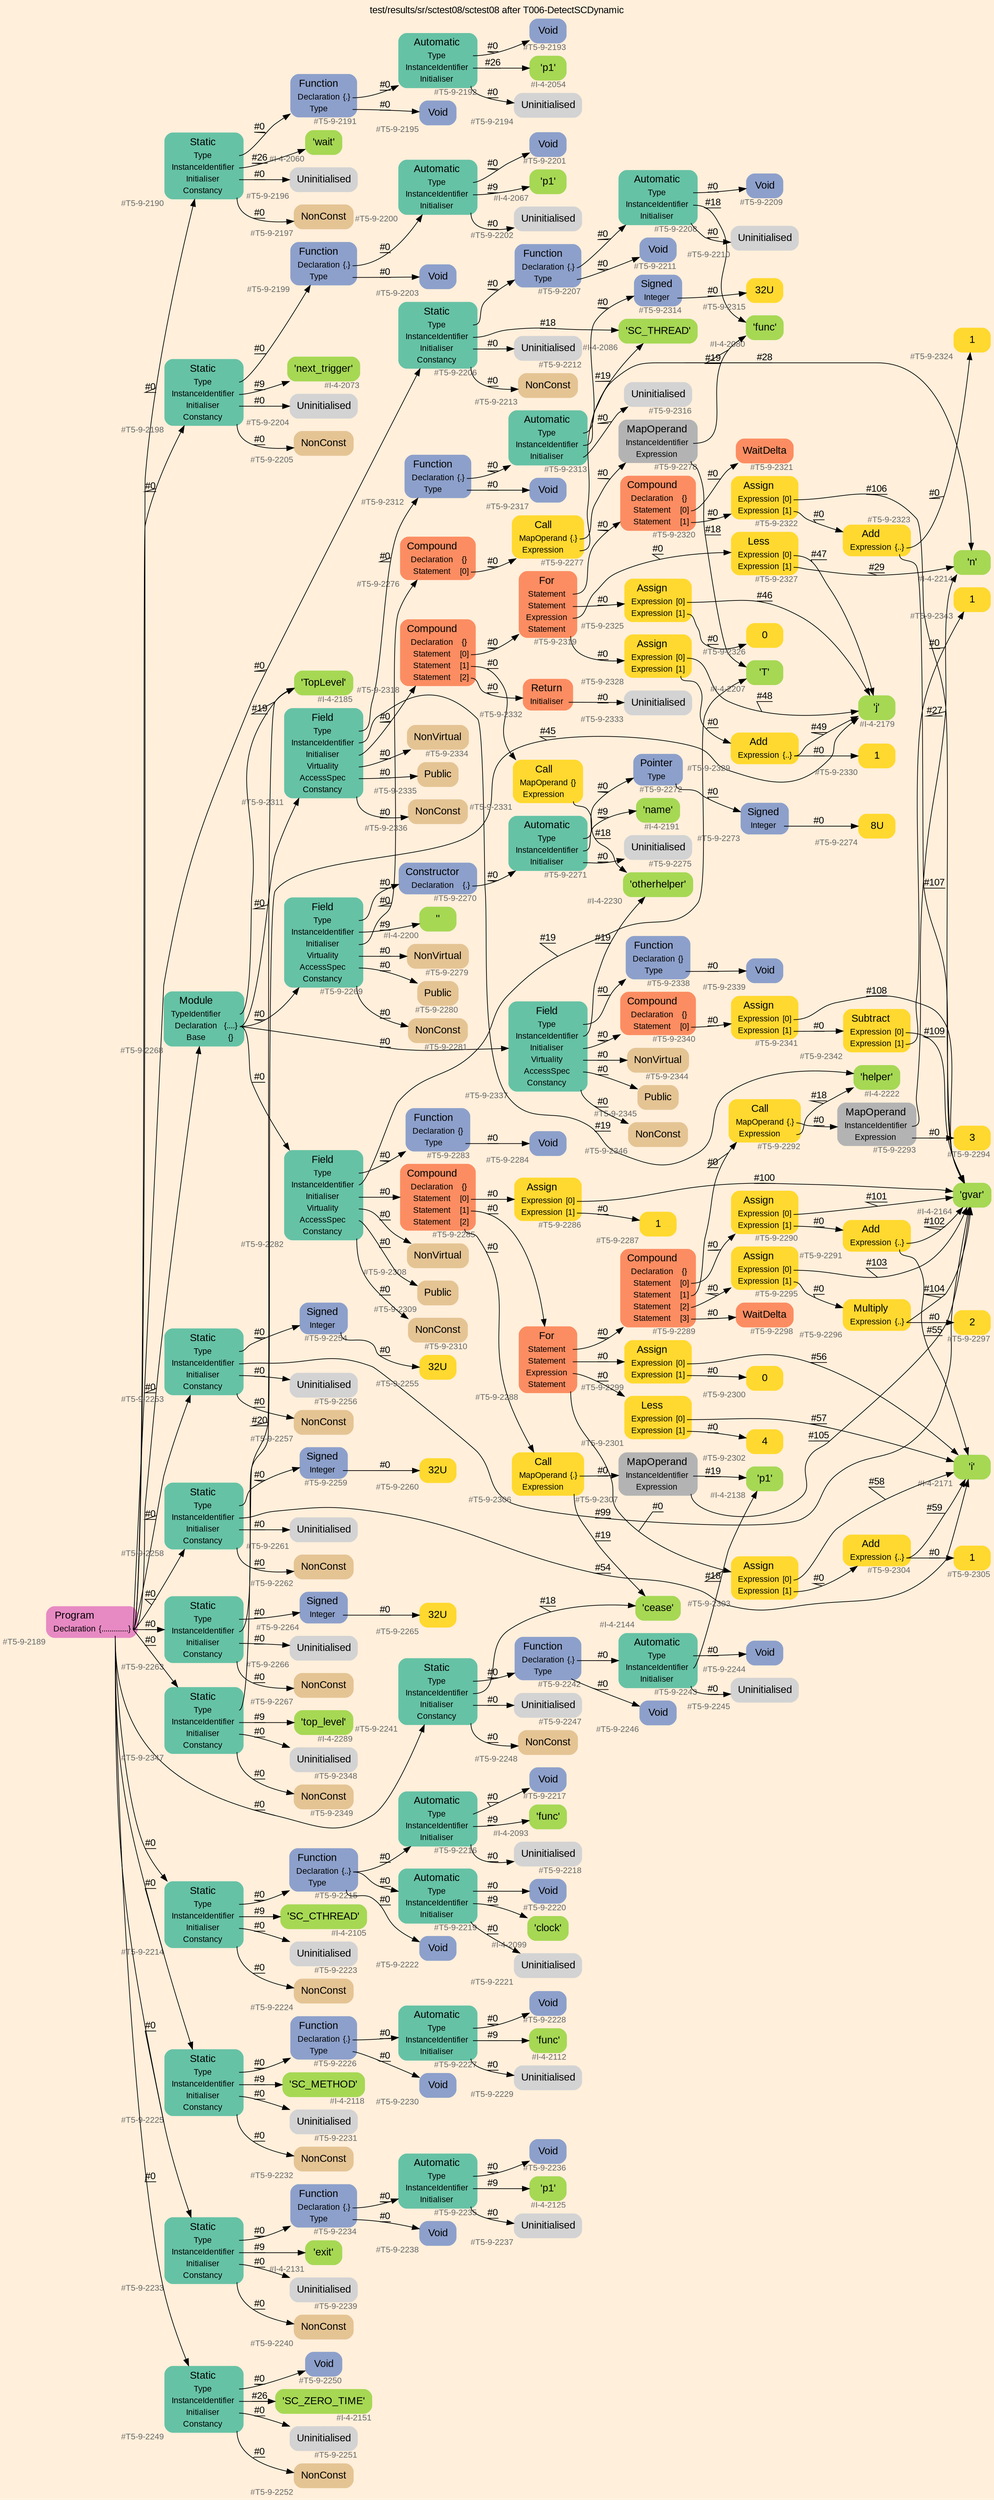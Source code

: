 digraph "test/results/sr/sctest08/sctest08 after T006-DetectSCDynamic" {
label = "test/results/sr/sctest08/sctest08 after T006-DetectSCDynamic"
labelloc = t
graph [
    rankdir = "LR"
    ranksep = 0.3
    bgcolor = antiquewhite1
    color = black
    fontcolor = black
    fontname = "Arial"
];
node [
    fontname = "Arial"
];
edge [
    fontname = "Arial"
];

// -------------------- node figure --------------------
// -------- block #T5-9-2189 ----------
"#T5-9-2189" [
    fillcolor = "/set28/4"
    xlabel = "#T5-9-2189"
    fontsize = "12"
    fontcolor = grey40
    shape = "plaintext"
    label = <<TABLE BORDER="0" CELLBORDER="0" CELLSPACING="0">
     <TR><TD><FONT COLOR="black" POINT-SIZE="15">Program</FONT></TD></TR>
     <TR><TD><FONT COLOR="black" POINT-SIZE="12">Declaration</FONT></TD><TD PORT="port0"><FONT COLOR="black" POINT-SIZE="12">{.............}</FONT></TD></TR>
    </TABLE>>
    style = "rounded,filled"
];

// -------- block #T5-9-2190 ----------
"#T5-9-2190" [
    fillcolor = "/set28/1"
    xlabel = "#T5-9-2190"
    fontsize = "12"
    fontcolor = grey40
    shape = "plaintext"
    label = <<TABLE BORDER="0" CELLBORDER="0" CELLSPACING="0">
     <TR><TD><FONT COLOR="black" POINT-SIZE="15">Static</FONT></TD></TR>
     <TR><TD><FONT COLOR="black" POINT-SIZE="12">Type</FONT></TD><TD PORT="port0"></TD></TR>
     <TR><TD><FONT COLOR="black" POINT-SIZE="12">InstanceIdentifier</FONT></TD><TD PORT="port1"></TD></TR>
     <TR><TD><FONT COLOR="black" POINT-SIZE="12">Initialiser</FONT></TD><TD PORT="port2"></TD></TR>
     <TR><TD><FONT COLOR="black" POINT-SIZE="12">Constancy</FONT></TD><TD PORT="port3"></TD></TR>
    </TABLE>>
    style = "rounded,filled"
];

// -------- block #T5-9-2191 ----------
"#T5-9-2191" [
    fillcolor = "/set28/3"
    xlabel = "#T5-9-2191"
    fontsize = "12"
    fontcolor = grey40
    shape = "plaintext"
    label = <<TABLE BORDER="0" CELLBORDER="0" CELLSPACING="0">
     <TR><TD><FONT COLOR="black" POINT-SIZE="15">Function</FONT></TD></TR>
     <TR><TD><FONT COLOR="black" POINT-SIZE="12">Declaration</FONT></TD><TD PORT="port0"><FONT COLOR="black" POINT-SIZE="12">{.}</FONT></TD></TR>
     <TR><TD><FONT COLOR="black" POINT-SIZE="12">Type</FONT></TD><TD PORT="port1"></TD></TR>
    </TABLE>>
    style = "rounded,filled"
];

// -------- block #T5-9-2192 ----------
"#T5-9-2192" [
    fillcolor = "/set28/1"
    xlabel = "#T5-9-2192"
    fontsize = "12"
    fontcolor = grey40
    shape = "plaintext"
    label = <<TABLE BORDER="0" CELLBORDER="0" CELLSPACING="0">
     <TR><TD><FONT COLOR="black" POINT-SIZE="15">Automatic</FONT></TD></TR>
     <TR><TD><FONT COLOR="black" POINT-SIZE="12">Type</FONT></TD><TD PORT="port0"></TD></TR>
     <TR><TD><FONT COLOR="black" POINT-SIZE="12">InstanceIdentifier</FONT></TD><TD PORT="port1"></TD></TR>
     <TR><TD><FONT COLOR="black" POINT-SIZE="12">Initialiser</FONT></TD><TD PORT="port2"></TD></TR>
    </TABLE>>
    style = "rounded,filled"
];

// -------- block #T5-9-2193 ----------
"#T5-9-2193" [
    fillcolor = "/set28/3"
    xlabel = "#T5-9-2193"
    fontsize = "12"
    fontcolor = grey40
    shape = "plaintext"
    label = <<TABLE BORDER="0" CELLBORDER="0" CELLSPACING="0">
     <TR><TD><FONT COLOR="black" POINT-SIZE="15">Void</FONT></TD></TR>
    </TABLE>>
    style = "rounded,filled"
];

// -------- block #I-4-2054 ----------
"#I-4-2054" [
    fillcolor = "/set28/5"
    xlabel = "#I-4-2054"
    fontsize = "12"
    fontcolor = grey40
    shape = "plaintext"
    label = <<TABLE BORDER="0" CELLBORDER="0" CELLSPACING="0">
     <TR><TD><FONT COLOR="black" POINT-SIZE="15">'p1'</FONT></TD></TR>
    </TABLE>>
    style = "rounded,filled"
];

// -------- block #T5-9-2194 ----------
"#T5-9-2194" [
    xlabel = "#T5-9-2194"
    fontsize = "12"
    fontcolor = grey40
    shape = "plaintext"
    label = <<TABLE BORDER="0" CELLBORDER="0" CELLSPACING="0">
     <TR><TD><FONT COLOR="black" POINT-SIZE="15">Uninitialised</FONT></TD></TR>
    </TABLE>>
    style = "rounded,filled"
];

// -------- block #T5-9-2195 ----------
"#T5-9-2195" [
    fillcolor = "/set28/3"
    xlabel = "#T5-9-2195"
    fontsize = "12"
    fontcolor = grey40
    shape = "plaintext"
    label = <<TABLE BORDER="0" CELLBORDER="0" CELLSPACING="0">
     <TR><TD><FONT COLOR="black" POINT-SIZE="15">Void</FONT></TD></TR>
    </TABLE>>
    style = "rounded,filled"
];

// -------- block #I-4-2060 ----------
"#I-4-2060" [
    fillcolor = "/set28/5"
    xlabel = "#I-4-2060"
    fontsize = "12"
    fontcolor = grey40
    shape = "plaintext"
    label = <<TABLE BORDER="0" CELLBORDER="0" CELLSPACING="0">
     <TR><TD><FONT COLOR="black" POINT-SIZE="15">'wait'</FONT></TD></TR>
    </TABLE>>
    style = "rounded,filled"
];

// -------- block #T5-9-2196 ----------
"#T5-9-2196" [
    xlabel = "#T5-9-2196"
    fontsize = "12"
    fontcolor = grey40
    shape = "plaintext"
    label = <<TABLE BORDER="0" CELLBORDER="0" CELLSPACING="0">
     <TR><TD><FONT COLOR="black" POINT-SIZE="15">Uninitialised</FONT></TD></TR>
    </TABLE>>
    style = "rounded,filled"
];

// -------- block #T5-9-2197 ----------
"#T5-9-2197" [
    fillcolor = "/set28/7"
    xlabel = "#T5-9-2197"
    fontsize = "12"
    fontcolor = grey40
    shape = "plaintext"
    label = <<TABLE BORDER="0" CELLBORDER="0" CELLSPACING="0">
     <TR><TD><FONT COLOR="black" POINT-SIZE="15">NonConst</FONT></TD></TR>
    </TABLE>>
    style = "rounded,filled"
];

// -------- block #T5-9-2198 ----------
"#T5-9-2198" [
    fillcolor = "/set28/1"
    xlabel = "#T5-9-2198"
    fontsize = "12"
    fontcolor = grey40
    shape = "plaintext"
    label = <<TABLE BORDER="0" CELLBORDER="0" CELLSPACING="0">
     <TR><TD><FONT COLOR="black" POINT-SIZE="15">Static</FONT></TD></TR>
     <TR><TD><FONT COLOR="black" POINT-SIZE="12">Type</FONT></TD><TD PORT="port0"></TD></TR>
     <TR><TD><FONT COLOR="black" POINT-SIZE="12">InstanceIdentifier</FONT></TD><TD PORT="port1"></TD></TR>
     <TR><TD><FONT COLOR="black" POINT-SIZE="12">Initialiser</FONT></TD><TD PORT="port2"></TD></TR>
     <TR><TD><FONT COLOR="black" POINT-SIZE="12">Constancy</FONT></TD><TD PORT="port3"></TD></TR>
    </TABLE>>
    style = "rounded,filled"
];

// -------- block #T5-9-2199 ----------
"#T5-9-2199" [
    fillcolor = "/set28/3"
    xlabel = "#T5-9-2199"
    fontsize = "12"
    fontcolor = grey40
    shape = "plaintext"
    label = <<TABLE BORDER="0" CELLBORDER="0" CELLSPACING="0">
     <TR><TD><FONT COLOR="black" POINT-SIZE="15">Function</FONT></TD></TR>
     <TR><TD><FONT COLOR="black" POINT-SIZE="12">Declaration</FONT></TD><TD PORT="port0"><FONT COLOR="black" POINT-SIZE="12">{.}</FONT></TD></TR>
     <TR><TD><FONT COLOR="black" POINT-SIZE="12">Type</FONT></TD><TD PORT="port1"></TD></TR>
    </TABLE>>
    style = "rounded,filled"
];

// -------- block #T5-9-2200 ----------
"#T5-9-2200" [
    fillcolor = "/set28/1"
    xlabel = "#T5-9-2200"
    fontsize = "12"
    fontcolor = grey40
    shape = "plaintext"
    label = <<TABLE BORDER="0" CELLBORDER="0" CELLSPACING="0">
     <TR><TD><FONT COLOR="black" POINT-SIZE="15">Automatic</FONT></TD></TR>
     <TR><TD><FONT COLOR="black" POINT-SIZE="12">Type</FONT></TD><TD PORT="port0"></TD></TR>
     <TR><TD><FONT COLOR="black" POINT-SIZE="12">InstanceIdentifier</FONT></TD><TD PORT="port1"></TD></TR>
     <TR><TD><FONT COLOR="black" POINT-SIZE="12">Initialiser</FONT></TD><TD PORT="port2"></TD></TR>
    </TABLE>>
    style = "rounded,filled"
];

// -------- block #T5-9-2201 ----------
"#T5-9-2201" [
    fillcolor = "/set28/3"
    xlabel = "#T5-9-2201"
    fontsize = "12"
    fontcolor = grey40
    shape = "plaintext"
    label = <<TABLE BORDER="0" CELLBORDER="0" CELLSPACING="0">
     <TR><TD><FONT COLOR="black" POINT-SIZE="15">Void</FONT></TD></TR>
    </TABLE>>
    style = "rounded,filled"
];

// -------- block #I-4-2067 ----------
"#I-4-2067" [
    fillcolor = "/set28/5"
    xlabel = "#I-4-2067"
    fontsize = "12"
    fontcolor = grey40
    shape = "plaintext"
    label = <<TABLE BORDER="0" CELLBORDER="0" CELLSPACING="0">
     <TR><TD><FONT COLOR="black" POINT-SIZE="15">'p1'</FONT></TD></TR>
    </TABLE>>
    style = "rounded,filled"
];

// -------- block #T5-9-2202 ----------
"#T5-9-2202" [
    xlabel = "#T5-9-2202"
    fontsize = "12"
    fontcolor = grey40
    shape = "plaintext"
    label = <<TABLE BORDER="0" CELLBORDER="0" CELLSPACING="0">
     <TR><TD><FONT COLOR="black" POINT-SIZE="15">Uninitialised</FONT></TD></TR>
    </TABLE>>
    style = "rounded,filled"
];

// -------- block #T5-9-2203 ----------
"#T5-9-2203" [
    fillcolor = "/set28/3"
    xlabel = "#T5-9-2203"
    fontsize = "12"
    fontcolor = grey40
    shape = "plaintext"
    label = <<TABLE BORDER="0" CELLBORDER="0" CELLSPACING="0">
     <TR><TD><FONT COLOR="black" POINT-SIZE="15">Void</FONT></TD></TR>
    </TABLE>>
    style = "rounded,filled"
];

// -------- block #I-4-2073 ----------
"#I-4-2073" [
    fillcolor = "/set28/5"
    xlabel = "#I-4-2073"
    fontsize = "12"
    fontcolor = grey40
    shape = "plaintext"
    label = <<TABLE BORDER="0" CELLBORDER="0" CELLSPACING="0">
     <TR><TD><FONT COLOR="black" POINT-SIZE="15">'next_trigger'</FONT></TD></TR>
    </TABLE>>
    style = "rounded,filled"
];

// -------- block #T5-9-2204 ----------
"#T5-9-2204" [
    xlabel = "#T5-9-2204"
    fontsize = "12"
    fontcolor = grey40
    shape = "plaintext"
    label = <<TABLE BORDER="0" CELLBORDER="0" CELLSPACING="0">
     <TR><TD><FONT COLOR="black" POINT-SIZE="15">Uninitialised</FONT></TD></TR>
    </TABLE>>
    style = "rounded,filled"
];

// -------- block #T5-9-2205 ----------
"#T5-9-2205" [
    fillcolor = "/set28/7"
    xlabel = "#T5-9-2205"
    fontsize = "12"
    fontcolor = grey40
    shape = "plaintext"
    label = <<TABLE BORDER="0" CELLBORDER="0" CELLSPACING="0">
     <TR><TD><FONT COLOR="black" POINT-SIZE="15">NonConst</FONT></TD></TR>
    </TABLE>>
    style = "rounded,filled"
];

// -------- block #T5-9-2206 ----------
"#T5-9-2206" [
    fillcolor = "/set28/1"
    xlabel = "#T5-9-2206"
    fontsize = "12"
    fontcolor = grey40
    shape = "plaintext"
    label = <<TABLE BORDER="0" CELLBORDER="0" CELLSPACING="0">
     <TR><TD><FONT COLOR="black" POINT-SIZE="15">Static</FONT></TD></TR>
     <TR><TD><FONT COLOR="black" POINT-SIZE="12">Type</FONT></TD><TD PORT="port0"></TD></TR>
     <TR><TD><FONT COLOR="black" POINT-SIZE="12">InstanceIdentifier</FONT></TD><TD PORT="port1"></TD></TR>
     <TR><TD><FONT COLOR="black" POINT-SIZE="12">Initialiser</FONT></TD><TD PORT="port2"></TD></TR>
     <TR><TD><FONT COLOR="black" POINT-SIZE="12">Constancy</FONT></TD><TD PORT="port3"></TD></TR>
    </TABLE>>
    style = "rounded,filled"
];

// -------- block #T5-9-2207 ----------
"#T5-9-2207" [
    fillcolor = "/set28/3"
    xlabel = "#T5-9-2207"
    fontsize = "12"
    fontcolor = grey40
    shape = "plaintext"
    label = <<TABLE BORDER="0" CELLBORDER="0" CELLSPACING="0">
     <TR><TD><FONT COLOR="black" POINT-SIZE="15">Function</FONT></TD></TR>
     <TR><TD><FONT COLOR="black" POINT-SIZE="12">Declaration</FONT></TD><TD PORT="port0"><FONT COLOR="black" POINT-SIZE="12">{.}</FONT></TD></TR>
     <TR><TD><FONT COLOR="black" POINT-SIZE="12">Type</FONT></TD><TD PORT="port1"></TD></TR>
    </TABLE>>
    style = "rounded,filled"
];

// -------- block #T5-9-2208 ----------
"#T5-9-2208" [
    fillcolor = "/set28/1"
    xlabel = "#T5-9-2208"
    fontsize = "12"
    fontcolor = grey40
    shape = "plaintext"
    label = <<TABLE BORDER="0" CELLBORDER="0" CELLSPACING="0">
     <TR><TD><FONT COLOR="black" POINT-SIZE="15">Automatic</FONT></TD></TR>
     <TR><TD><FONT COLOR="black" POINT-SIZE="12">Type</FONT></TD><TD PORT="port0"></TD></TR>
     <TR><TD><FONT COLOR="black" POINT-SIZE="12">InstanceIdentifier</FONT></TD><TD PORT="port1"></TD></TR>
     <TR><TD><FONT COLOR="black" POINT-SIZE="12">Initialiser</FONT></TD><TD PORT="port2"></TD></TR>
    </TABLE>>
    style = "rounded,filled"
];

// -------- block #T5-9-2209 ----------
"#T5-9-2209" [
    fillcolor = "/set28/3"
    xlabel = "#T5-9-2209"
    fontsize = "12"
    fontcolor = grey40
    shape = "plaintext"
    label = <<TABLE BORDER="0" CELLBORDER="0" CELLSPACING="0">
     <TR><TD><FONT COLOR="black" POINT-SIZE="15">Void</FONT></TD></TR>
    </TABLE>>
    style = "rounded,filled"
];

// -------- block #I-4-2080 ----------
"#I-4-2080" [
    fillcolor = "/set28/5"
    xlabel = "#I-4-2080"
    fontsize = "12"
    fontcolor = grey40
    shape = "plaintext"
    label = <<TABLE BORDER="0" CELLBORDER="0" CELLSPACING="0">
     <TR><TD><FONT COLOR="black" POINT-SIZE="15">'func'</FONT></TD></TR>
    </TABLE>>
    style = "rounded,filled"
];

// -------- block #T5-9-2210 ----------
"#T5-9-2210" [
    xlabel = "#T5-9-2210"
    fontsize = "12"
    fontcolor = grey40
    shape = "plaintext"
    label = <<TABLE BORDER="0" CELLBORDER="0" CELLSPACING="0">
     <TR><TD><FONT COLOR="black" POINT-SIZE="15">Uninitialised</FONT></TD></TR>
    </TABLE>>
    style = "rounded,filled"
];

// -------- block #T5-9-2211 ----------
"#T5-9-2211" [
    fillcolor = "/set28/3"
    xlabel = "#T5-9-2211"
    fontsize = "12"
    fontcolor = grey40
    shape = "plaintext"
    label = <<TABLE BORDER="0" CELLBORDER="0" CELLSPACING="0">
     <TR><TD><FONT COLOR="black" POINT-SIZE="15">Void</FONT></TD></TR>
    </TABLE>>
    style = "rounded,filled"
];

// -------- block #I-4-2086 ----------
"#I-4-2086" [
    fillcolor = "/set28/5"
    xlabel = "#I-4-2086"
    fontsize = "12"
    fontcolor = grey40
    shape = "plaintext"
    label = <<TABLE BORDER="0" CELLBORDER="0" CELLSPACING="0">
     <TR><TD><FONT COLOR="black" POINT-SIZE="15">'SC_THREAD'</FONT></TD></TR>
    </TABLE>>
    style = "rounded,filled"
];

// -------- block #T5-9-2212 ----------
"#T5-9-2212" [
    xlabel = "#T5-9-2212"
    fontsize = "12"
    fontcolor = grey40
    shape = "plaintext"
    label = <<TABLE BORDER="0" CELLBORDER="0" CELLSPACING="0">
     <TR><TD><FONT COLOR="black" POINT-SIZE="15">Uninitialised</FONT></TD></TR>
    </TABLE>>
    style = "rounded,filled"
];

// -------- block #T5-9-2213 ----------
"#T5-9-2213" [
    fillcolor = "/set28/7"
    xlabel = "#T5-9-2213"
    fontsize = "12"
    fontcolor = grey40
    shape = "plaintext"
    label = <<TABLE BORDER="0" CELLBORDER="0" CELLSPACING="0">
     <TR><TD><FONT COLOR="black" POINT-SIZE="15">NonConst</FONT></TD></TR>
    </TABLE>>
    style = "rounded,filled"
];

// -------- block #T5-9-2214 ----------
"#T5-9-2214" [
    fillcolor = "/set28/1"
    xlabel = "#T5-9-2214"
    fontsize = "12"
    fontcolor = grey40
    shape = "plaintext"
    label = <<TABLE BORDER="0" CELLBORDER="0" CELLSPACING="0">
     <TR><TD><FONT COLOR="black" POINT-SIZE="15">Static</FONT></TD></TR>
     <TR><TD><FONT COLOR="black" POINT-SIZE="12">Type</FONT></TD><TD PORT="port0"></TD></TR>
     <TR><TD><FONT COLOR="black" POINT-SIZE="12">InstanceIdentifier</FONT></TD><TD PORT="port1"></TD></TR>
     <TR><TD><FONT COLOR="black" POINT-SIZE="12">Initialiser</FONT></TD><TD PORT="port2"></TD></TR>
     <TR><TD><FONT COLOR="black" POINT-SIZE="12">Constancy</FONT></TD><TD PORT="port3"></TD></TR>
    </TABLE>>
    style = "rounded,filled"
];

// -------- block #T5-9-2215 ----------
"#T5-9-2215" [
    fillcolor = "/set28/3"
    xlabel = "#T5-9-2215"
    fontsize = "12"
    fontcolor = grey40
    shape = "plaintext"
    label = <<TABLE BORDER="0" CELLBORDER="0" CELLSPACING="0">
     <TR><TD><FONT COLOR="black" POINT-SIZE="15">Function</FONT></TD></TR>
     <TR><TD><FONT COLOR="black" POINT-SIZE="12">Declaration</FONT></TD><TD PORT="port0"><FONT COLOR="black" POINT-SIZE="12">{..}</FONT></TD></TR>
     <TR><TD><FONT COLOR="black" POINT-SIZE="12">Type</FONT></TD><TD PORT="port1"></TD></TR>
    </TABLE>>
    style = "rounded,filled"
];

// -------- block #T5-9-2216 ----------
"#T5-9-2216" [
    fillcolor = "/set28/1"
    xlabel = "#T5-9-2216"
    fontsize = "12"
    fontcolor = grey40
    shape = "plaintext"
    label = <<TABLE BORDER="0" CELLBORDER="0" CELLSPACING="0">
     <TR><TD><FONT COLOR="black" POINT-SIZE="15">Automatic</FONT></TD></TR>
     <TR><TD><FONT COLOR="black" POINT-SIZE="12">Type</FONT></TD><TD PORT="port0"></TD></TR>
     <TR><TD><FONT COLOR="black" POINT-SIZE="12">InstanceIdentifier</FONT></TD><TD PORT="port1"></TD></TR>
     <TR><TD><FONT COLOR="black" POINT-SIZE="12">Initialiser</FONT></TD><TD PORT="port2"></TD></TR>
    </TABLE>>
    style = "rounded,filled"
];

// -------- block #T5-9-2217 ----------
"#T5-9-2217" [
    fillcolor = "/set28/3"
    xlabel = "#T5-9-2217"
    fontsize = "12"
    fontcolor = grey40
    shape = "plaintext"
    label = <<TABLE BORDER="0" CELLBORDER="0" CELLSPACING="0">
     <TR><TD><FONT COLOR="black" POINT-SIZE="15">Void</FONT></TD></TR>
    </TABLE>>
    style = "rounded,filled"
];

// -------- block #I-4-2093 ----------
"#I-4-2093" [
    fillcolor = "/set28/5"
    xlabel = "#I-4-2093"
    fontsize = "12"
    fontcolor = grey40
    shape = "plaintext"
    label = <<TABLE BORDER="0" CELLBORDER="0" CELLSPACING="0">
     <TR><TD><FONT COLOR="black" POINT-SIZE="15">'func'</FONT></TD></TR>
    </TABLE>>
    style = "rounded,filled"
];

// -------- block #T5-9-2218 ----------
"#T5-9-2218" [
    xlabel = "#T5-9-2218"
    fontsize = "12"
    fontcolor = grey40
    shape = "plaintext"
    label = <<TABLE BORDER="0" CELLBORDER="0" CELLSPACING="0">
     <TR><TD><FONT COLOR="black" POINT-SIZE="15">Uninitialised</FONT></TD></TR>
    </TABLE>>
    style = "rounded,filled"
];

// -------- block #T5-9-2219 ----------
"#T5-9-2219" [
    fillcolor = "/set28/1"
    xlabel = "#T5-9-2219"
    fontsize = "12"
    fontcolor = grey40
    shape = "plaintext"
    label = <<TABLE BORDER="0" CELLBORDER="0" CELLSPACING="0">
     <TR><TD><FONT COLOR="black" POINT-SIZE="15">Automatic</FONT></TD></TR>
     <TR><TD><FONT COLOR="black" POINT-SIZE="12">Type</FONT></TD><TD PORT="port0"></TD></TR>
     <TR><TD><FONT COLOR="black" POINT-SIZE="12">InstanceIdentifier</FONT></TD><TD PORT="port1"></TD></TR>
     <TR><TD><FONT COLOR="black" POINT-SIZE="12">Initialiser</FONT></TD><TD PORT="port2"></TD></TR>
    </TABLE>>
    style = "rounded,filled"
];

// -------- block #T5-9-2220 ----------
"#T5-9-2220" [
    fillcolor = "/set28/3"
    xlabel = "#T5-9-2220"
    fontsize = "12"
    fontcolor = grey40
    shape = "plaintext"
    label = <<TABLE BORDER="0" CELLBORDER="0" CELLSPACING="0">
     <TR><TD><FONT COLOR="black" POINT-SIZE="15">Void</FONT></TD></TR>
    </TABLE>>
    style = "rounded,filled"
];

// -------- block #I-4-2099 ----------
"#I-4-2099" [
    fillcolor = "/set28/5"
    xlabel = "#I-4-2099"
    fontsize = "12"
    fontcolor = grey40
    shape = "plaintext"
    label = <<TABLE BORDER="0" CELLBORDER="0" CELLSPACING="0">
     <TR><TD><FONT COLOR="black" POINT-SIZE="15">'clock'</FONT></TD></TR>
    </TABLE>>
    style = "rounded,filled"
];

// -------- block #T5-9-2221 ----------
"#T5-9-2221" [
    xlabel = "#T5-9-2221"
    fontsize = "12"
    fontcolor = grey40
    shape = "plaintext"
    label = <<TABLE BORDER="0" CELLBORDER="0" CELLSPACING="0">
     <TR><TD><FONT COLOR="black" POINT-SIZE="15">Uninitialised</FONT></TD></TR>
    </TABLE>>
    style = "rounded,filled"
];

// -------- block #T5-9-2222 ----------
"#T5-9-2222" [
    fillcolor = "/set28/3"
    xlabel = "#T5-9-2222"
    fontsize = "12"
    fontcolor = grey40
    shape = "plaintext"
    label = <<TABLE BORDER="0" CELLBORDER="0" CELLSPACING="0">
     <TR><TD><FONT COLOR="black" POINT-SIZE="15">Void</FONT></TD></TR>
    </TABLE>>
    style = "rounded,filled"
];

// -------- block #I-4-2105 ----------
"#I-4-2105" [
    fillcolor = "/set28/5"
    xlabel = "#I-4-2105"
    fontsize = "12"
    fontcolor = grey40
    shape = "plaintext"
    label = <<TABLE BORDER="0" CELLBORDER="0" CELLSPACING="0">
     <TR><TD><FONT COLOR="black" POINT-SIZE="15">'SC_CTHREAD'</FONT></TD></TR>
    </TABLE>>
    style = "rounded,filled"
];

// -------- block #T5-9-2223 ----------
"#T5-9-2223" [
    xlabel = "#T5-9-2223"
    fontsize = "12"
    fontcolor = grey40
    shape = "plaintext"
    label = <<TABLE BORDER="0" CELLBORDER="0" CELLSPACING="0">
     <TR><TD><FONT COLOR="black" POINT-SIZE="15">Uninitialised</FONT></TD></TR>
    </TABLE>>
    style = "rounded,filled"
];

// -------- block #T5-9-2224 ----------
"#T5-9-2224" [
    fillcolor = "/set28/7"
    xlabel = "#T5-9-2224"
    fontsize = "12"
    fontcolor = grey40
    shape = "plaintext"
    label = <<TABLE BORDER="0" CELLBORDER="0" CELLSPACING="0">
     <TR><TD><FONT COLOR="black" POINT-SIZE="15">NonConst</FONT></TD></TR>
    </TABLE>>
    style = "rounded,filled"
];

// -------- block #T5-9-2225 ----------
"#T5-9-2225" [
    fillcolor = "/set28/1"
    xlabel = "#T5-9-2225"
    fontsize = "12"
    fontcolor = grey40
    shape = "plaintext"
    label = <<TABLE BORDER="0" CELLBORDER="0" CELLSPACING="0">
     <TR><TD><FONT COLOR="black" POINT-SIZE="15">Static</FONT></TD></TR>
     <TR><TD><FONT COLOR="black" POINT-SIZE="12">Type</FONT></TD><TD PORT="port0"></TD></TR>
     <TR><TD><FONT COLOR="black" POINT-SIZE="12">InstanceIdentifier</FONT></TD><TD PORT="port1"></TD></TR>
     <TR><TD><FONT COLOR="black" POINT-SIZE="12">Initialiser</FONT></TD><TD PORT="port2"></TD></TR>
     <TR><TD><FONT COLOR="black" POINT-SIZE="12">Constancy</FONT></TD><TD PORT="port3"></TD></TR>
    </TABLE>>
    style = "rounded,filled"
];

// -------- block #T5-9-2226 ----------
"#T5-9-2226" [
    fillcolor = "/set28/3"
    xlabel = "#T5-9-2226"
    fontsize = "12"
    fontcolor = grey40
    shape = "plaintext"
    label = <<TABLE BORDER="0" CELLBORDER="0" CELLSPACING="0">
     <TR><TD><FONT COLOR="black" POINT-SIZE="15">Function</FONT></TD></TR>
     <TR><TD><FONT COLOR="black" POINT-SIZE="12">Declaration</FONT></TD><TD PORT="port0"><FONT COLOR="black" POINT-SIZE="12">{.}</FONT></TD></TR>
     <TR><TD><FONT COLOR="black" POINT-SIZE="12">Type</FONT></TD><TD PORT="port1"></TD></TR>
    </TABLE>>
    style = "rounded,filled"
];

// -------- block #T5-9-2227 ----------
"#T5-9-2227" [
    fillcolor = "/set28/1"
    xlabel = "#T5-9-2227"
    fontsize = "12"
    fontcolor = grey40
    shape = "plaintext"
    label = <<TABLE BORDER="0" CELLBORDER="0" CELLSPACING="0">
     <TR><TD><FONT COLOR="black" POINT-SIZE="15">Automatic</FONT></TD></TR>
     <TR><TD><FONT COLOR="black" POINT-SIZE="12">Type</FONT></TD><TD PORT="port0"></TD></TR>
     <TR><TD><FONT COLOR="black" POINT-SIZE="12">InstanceIdentifier</FONT></TD><TD PORT="port1"></TD></TR>
     <TR><TD><FONT COLOR="black" POINT-SIZE="12">Initialiser</FONT></TD><TD PORT="port2"></TD></TR>
    </TABLE>>
    style = "rounded,filled"
];

// -------- block #T5-9-2228 ----------
"#T5-9-2228" [
    fillcolor = "/set28/3"
    xlabel = "#T5-9-2228"
    fontsize = "12"
    fontcolor = grey40
    shape = "plaintext"
    label = <<TABLE BORDER="0" CELLBORDER="0" CELLSPACING="0">
     <TR><TD><FONT COLOR="black" POINT-SIZE="15">Void</FONT></TD></TR>
    </TABLE>>
    style = "rounded,filled"
];

// -------- block #I-4-2112 ----------
"#I-4-2112" [
    fillcolor = "/set28/5"
    xlabel = "#I-4-2112"
    fontsize = "12"
    fontcolor = grey40
    shape = "plaintext"
    label = <<TABLE BORDER="0" CELLBORDER="0" CELLSPACING="0">
     <TR><TD><FONT COLOR="black" POINT-SIZE="15">'func'</FONT></TD></TR>
    </TABLE>>
    style = "rounded,filled"
];

// -------- block #T5-9-2229 ----------
"#T5-9-2229" [
    xlabel = "#T5-9-2229"
    fontsize = "12"
    fontcolor = grey40
    shape = "plaintext"
    label = <<TABLE BORDER="0" CELLBORDER="0" CELLSPACING="0">
     <TR><TD><FONT COLOR="black" POINT-SIZE="15">Uninitialised</FONT></TD></TR>
    </TABLE>>
    style = "rounded,filled"
];

// -------- block #T5-9-2230 ----------
"#T5-9-2230" [
    fillcolor = "/set28/3"
    xlabel = "#T5-9-2230"
    fontsize = "12"
    fontcolor = grey40
    shape = "plaintext"
    label = <<TABLE BORDER="0" CELLBORDER="0" CELLSPACING="0">
     <TR><TD><FONT COLOR="black" POINT-SIZE="15">Void</FONT></TD></TR>
    </TABLE>>
    style = "rounded,filled"
];

// -------- block #I-4-2118 ----------
"#I-4-2118" [
    fillcolor = "/set28/5"
    xlabel = "#I-4-2118"
    fontsize = "12"
    fontcolor = grey40
    shape = "plaintext"
    label = <<TABLE BORDER="0" CELLBORDER="0" CELLSPACING="0">
     <TR><TD><FONT COLOR="black" POINT-SIZE="15">'SC_METHOD'</FONT></TD></TR>
    </TABLE>>
    style = "rounded,filled"
];

// -------- block #T5-9-2231 ----------
"#T5-9-2231" [
    xlabel = "#T5-9-2231"
    fontsize = "12"
    fontcolor = grey40
    shape = "plaintext"
    label = <<TABLE BORDER="0" CELLBORDER="0" CELLSPACING="0">
     <TR><TD><FONT COLOR="black" POINT-SIZE="15">Uninitialised</FONT></TD></TR>
    </TABLE>>
    style = "rounded,filled"
];

// -------- block #T5-9-2232 ----------
"#T5-9-2232" [
    fillcolor = "/set28/7"
    xlabel = "#T5-9-2232"
    fontsize = "12"
    fontcolor = grey40
    shape = "plaintext"
    label = <<TABLE BORDER="0" CELLBORDER="0" CELLSPACING="0">
     <TR><TD><FONT COLOR="black" POINT-SIZE="15">NonConst</FONT></TD></TR>
    </TABLE>>
    style = "rounded,filled"
];

// -------- block #T5-9-2233 ----------
"#T5-9-2233" [
    fillcolor = "/set28/1"
    xlabel = "#T5-9-2233"
    fontsize = "12"
    fontcolor = grey40
    shape = "plaintext"
    label = <<TABLE BORDER="0" CELLBORDER="0" CELLSPACING="0">
     <TR><TD><FONT COLOR="black" POINT-SIZE="15">Static</FONT></TD></TR>
     <TR><TD><FONT COLOR="black" POINT-SIZE="12">Type</FONT></TD><TD PORT="port0"></TD></TR>
     <TR><TD><FONT COLOR="black" POINT-SIZE="12">InstanceIdentifier</FONT></TD><TD PORT="port1"></TD></TR>
     <TR><TD><FONT COLOR="black" POINT-SIZE="12">Initialiser</FONT></TD><TD PORT="port2"></TD></TR>
     <TR><TD><FONT COLOR="black" POINT-SIZE="12">Constancy</FONT></TD><TD PORT="port3"></TD></TR>
    </TABLE>>
    style = "rounded,filled"
];

// -------- block #T5-9-2234 ----------
"#T5-9-2234" [
    fillcolor = "/set28/3"
    xlabel = "#T5-9-2234"
    fontsize = "12"
    fontcolor = grey40
    shape = "plaintext"
    label = <<TABLE BORDER="0" CELLBORDER="0" CELLSPACING="0">
     <TR><TD><FONT COLOR="black" POINT-SIZE="15">Function</FONT></TD></TR>
     <TR><TD><FONT COLOR="black" POINT-SIZE="12">Declaration</FONT></TD><TD PORT="port0"><FONT COLOR="black" POINT-SIZE="12">{.}</FONT></TD></TR>
     <TR><TD><FONT COLOR="black" POINT-SIZE="12">Type</FONT></TD><TD PORT="port1"></TD></TR>
    </TABLE>>
    style = "rounded,filled"
];

// -------- block #T5-9-2235 ----------
"#T5-9-2235" [
    fillcolor = "/set28/1"
    xlabel = "#T5-9-2235"
    fontsize = "12"
    fontcolor = grey40
    shape = "plaintext"
    label = <<TABLE BORDER="0" CELLBORDER="0" CELLSPACING="0">
     <TR><TD><FONT COLOR="black" POINT-SIZE="15">Automatic</FONT></TD></TR>
     <TR><TD><FONT COLOR="black" POINT-SIZE="12">Type</FONT></TD><TD PORT="port0"></TD></TR>
     <TR><TD><FONT COLOR="black" POINT-SIZE="12">InstanceIdentifier</FONT></TD><TD PORT="port1"></TD></TR>
     <TR><TD><FONT COLOR="black" POINT-SIZE="12">Initialiser</FONT></TD><TD PORT="port2"></TD></TR>
    </TABLE>>
    style = "rounded,filled"
];

// -------- block #T5-9-2236 ----------
"#T5-9-2236" [
    fillcolor = "/set28/3"
    xlabel = "#T5-9-2236"
    fontsize = "12"
    fontcolor = grey40
    shape = "plaintext"
    label = <<TABLE BORDER="0" CELLBORDER="0" CELLSPACING="0">
     <TR><TD><FONT COLOR="black" POINT-SIZE="15">Void</FONT></TD></TR>
    </TABLE>>
    style = "rounded,filled"
];

// -------- block #I-4-2125 ----------
"#I-4-2125" [
    fillcolor = "/set28/5"
    xlabel = "#I-4-2125"
    fontsize = "12"
    fontcolor = grey40
    shape = "plaintext"
    label = <<TABLE BORDER="0" CELLBORDER="0" CELLSPACING="0">
     <TR><TD><FONT COLOR="black" POINT-SIZE="15">'p1'</FONT></TD></TR>
    </TABLE>>
    style = "rounded,filled"
];

// -------- block #T5-9-2237 ----------
"#T5-9-2237" [
    xlabel = "#T5-9-2237"
    fontsize = "12"
    fontcolor = grey40
    shape = "plaintext"
    label = <<TABLE BORDER="0" CELLBORDER="0" CELLSPACING="0">
     <TR><TD><FONT COLOR="black" POINT-SIZE="15">Uninitialised</FONT></TD></TR>
    </TABLE>>
    style = "rounded,filled"
];

// -------- block #T5-9-2238 ----------
"#T5-9-2238" [
    fillcolor = "/set28/3"
    xlabel = "#T5-9-2238"
    fontsize = "12"
    fontcolor = grey40
    shape = "plaintext"
    label = <<TABLE BORDER="0" CELLBORDER="0" CELLSPACING="0">
     <TR><TD><FONT COLOR="black" POINT-SIZE="15">Void</FONT></TD></TR>
    </TABLE>>
    style = "rounded,filled"
];

// -------- block #I-4-2131 ----------
"#I-4-2131" [
    fillcolor = "/set28/5"
    xlabel = "#I-4-2131"
    fontsize = "12"
    fontcolor = grey40
    shape = "plaintext"
    label = <<TABLE BORDER="0" CELLBORDER="0" CELLSPACING="0">
     <TR><TD><FONT COLOR="black" POINT-SIZE="15">'exit'</FONT></TD></TR>
    </TABLE>>
    style = "rounded,filled"
];

// -------- block #T5-9-2239 ----------
"#T5-9-2239" [
    xlabel = "#T5-9-2239"
    fontsize = "12"
    fontcolor = grey40
    shape = "plaintext"
    label = <<TABLE BORDER="0" CELLBORDER="0" CELLSPACING="0">
     <TR><TD><FONT COLOR="black" POINT-SIZE="15">Uninitialised</FONT></TD></TR>
    </TABLE>>
    style = "rounded,filled"
];

// -------- block #T5-9-2240 ----------
"#T5-9-2240" [
    fillcolor = "/set28/7"
    xlabel = "#T5-9-2240"
    fontsize = "12"
    fontcolor = grey40
    shape = "plaintext"
    label = <<TABLE BORDER="0" CELLBORDER="0" CELLSPACING="0">
     <TR><TD><FONT COLOR="black" POINT-SIZE="15">NonConst</FONT></TD></TR>
    </TABLE>>
    style = "rounded,filled"
];

// -------- block #T5-9-2241 ----------
"#T5-9-2241" [
    fillcolor = "/set28/1"
    xlabel = "#T5-9-2241"
    fontsize = "12"
    fontcolor = grey40
    shape = "plaintext"
    label = <<TABLE BORDER="0" CELLBORDER="0" CELLSPACING="0">
     <TR><TD><FONT COLOR="black" POINT-SIZE="15">Static</FONT></TD></TR>
     <TR><TD><FONT COLOR="black" POINT-SIZE="12">Type</FONT></TD><TD PORT="port0"></TD></TR>
     <TR><TD><FONT COLOR="black" POINT-SIZE="12">InstanceIdentifier</FONT></TD><TD PORT="port1"></TD></TR>
     <TR><TD><FONT COLOR="black" POINT-SIZE="12">Initialiser</FONT></TD><TD PORT="port2"></TD></TR>
     <TR><TD><FONT COLOR="black" POINT-SIZE="12">Constancy</FONT></TD><TD PORT="port3"></TD></TR>
    </TABLE>>
    style = "rounded,filled"
];

// -------- block #T5-9-2242 ----------
"#T5-9-2242" [
    fillcolor = "/set28/3"
    xlabel = "#T5-9-2242"
    fontsize = "12"
    fontcolor = grey40
    shape = "plaintext"
    label = <<TABLE BORDER="0" CELLBORDER="0" CELLSPACING="0">
     <TR><TD><FONT COLOR="black" POINT-SIZE="15">Function</FONT></TD></TR>
     <TR><TD><FONT COLOR="black" POINT-SIZE="12">Declaration</FONT></TD><TD PORT="port0"><FONT COLOR="black" POINT-SIZE="12">{.}</FONT></TD></TR>
     <TR><TD><FONT COLOR="black" POINT-SIZE="12">Type</FONT></TD><TD PORT="port1"></TD></TR>
    </TABLE>>
    style = "rounded,filled"
];

// -------- block #T5-9-2243 ----------
"#T5-9-2243" [
    fillcolor = "/set28/1"
    xlabel = "#T5-9-2243"
    fontsize = "12"
    fontcolor = grey40
    shape = "plaintext"
    label = <<TABLE BORDER="0" CELLBORDER="0" CELLSPACING="0">
     <TR><TD><FONT COLOR="black" POINT-SIZE="15">Automatic</FONT></TD></TR>
     <TR><TD><FONT COLOR="black" POINT-SIZE="12">Type</FONT></TD><TD PORT="port0"></TD></TR>
     <TR><TD><FONT COLOR="black" POINT-SIZE="12">InstanceIdentifier</FONT></TD><TD PORT="port1"></TD></TR>
     <TR><TD><FONT COLOR="black" POINT-SIZE="12">Initialiser</FONT></TD><TD PORT="port2"></TD></TR>
    </TABLE>>
    style = "rounded,filled"
];

// -------- block #T5-9-2244 ----------
"#T5-9-2244" [
    fillcolor = "/set28/3"
    xlabel = "#T5-9-2244"
    fontsize = "12"
    fontcolor = grey40
    shape = "plaintext"
    label = <<TABLE BORDER="0" CELLBORDER="0" CELLSPACING="0">
     <TR><TD><FONT COLOR="black" POINT-SIZE="15">Void</FONT></TD></TR>
    </TABLE>>
    style = "rounded,filled"
];

// -------- block #I-4-2138 ----------
"#I-4-2138" [
    fillcolor = "/set28/5"
    xlabel = "#I-4-2138"
    fontsize = "12"
    fontcolor = grey40
    shape = "plaintext"
    label = <<TABLE BORDER="0" CELLBORDER="0" CELLSPACING="0">
     <TR><TD><FONT COLOR="black" POINT-SIZE="15">'p1'</FONT></TD></TR>
    </TABLE>>
    style = "rounded,filled"
];

// -------- block #T5-9-2245 ----------
"#T5-9-2245" [
    xlabel = "#T5-9-2245"
    fontsize = "12"
    fontcolor = grey40
    shape = "plaintext"
    label = <<TABLE BORDER="0" CELLBORDER="0" CELLSPACING="0">
     <TR><TD><FONT COLOR="black" POINT-SIZE="15">Uninitialised</FONT></TD></TR>
    </TABLE>>
    style = "rounded,filled"
];

// -------- block #T5-9-2246 ----------
"#T5-9-2246" [
    fillcolor = "/set28/3"
    xlabel = "#T5-9-2246"
    fontsize = "12"
    fontcolor = grey40
    shape = "plaintext"
    label = <<TABLE BORDER="0" CELLBORDER="0" CELLSPACING="0">
     <TR><TD><FONT COLOR="black" POINT-SIZE="15">Void</FONT></TD></TR>
    </TABLE>>
    style = "rounded,filled"
];

// -------- block #I-4-2144 ----------
"#I-4-2144" [
    fillcolor = "/set28/5"
    xlabel = "#I-4-2144"
    fontsize = "12"
    fontcolor = grey40
    shape = "plaintext"
    label = <<TABLE BORDER="0" CELLBORDER="0" CELLSPACING="0">
     <TR><TD><FONT COLOR="black" POINT-SIZE="15">'cease'</FONT></TD></TR>
    </TABLE>>
    style = "rounded,filled"
];

// -------- block #T5-9-2247 ----------
"#T5-9-2247" [
    xlabel = "#T5-9-2247"
    fontsize = "12"
    fontcolor = grey40
    shape = "plaintext"
    label = <<TABLE BORDER="0" CELLBORDER="0" CELLSPACING="0">
     <TR><TD><FONT COLOR="black" POINT-SIZE="15">Uninitialised</FONT></TD></TR>
    </TABLE>>
    style = "rounded,filled"
];

// -------- block #T5-9-2248 ----------
"#T5-9-2248" [
    fillcolor = "/set28/7"
    xlabel = "#T5-9-2248"
    fontsize = "12"
    fontcolor = grey40
    shape = "plaintext"
    label = <<TABLE BORDER="0" CELLBORDER="0" CELLSPACING="0">
     <TR><TD><FONT COLOR="black" POINT-SIZE="15">NonConst</FONT></TD></TR>
    </TABLE>>
    style = "rounded,filled"
];

// -------- block #T5-9-2249 ----------
"#T5-9-2249" [
    fillcolor = "/set28/1"
    xlabel = "#T5-9-2249"
    fontsize = "12"
    fontcolor = grey40
    shape = "plaintext"
    label = <<TABLE BORDER="0" CELLBORDER="0" CELLSPACING="0">
     <TR><TD><FONT COLOR="black" POINT-SIZE="15">Static</FONT></TD></TR>
     <TR><TD><FONT COLOR="black" POINT-SIZE="12">Type</FONT></TD><TD PORT="port0"></TD></TR>
     <TR><TD><FONT COLOR="black" POINT-SIZE="12">InstanceIdentifier</FONT></TD><TD PORT="port1"></TD></TR>
     <TR><TD><FONT COLOR="black" POINT-SIZE="12">Initialiser</FONT></TD><TD PORT="port2"></TD></TR>
     <TR><TD><FONT COLOR="black" POINT-SIZE="12">Constancy</FONT></TD><TD PORT="port3"></TD></TR>
    </TABLE>>
    style = "rounded,filled"
];

// -------- block #T5-9-2250 ----------
"#T5-9-2250" [
    fillcolor = "/set28/3"
    xlabel = "#T5-9-2250"
    fontsize = "12"
    fontcolor = grey40
    shape = "plaintext"
    label = <<TABLE BORDER="0" CELLBORDER="0" CELLSPACING="0">
     <TR><TD><FONT COLOR="black" POINT-SIZE="15">Void</FONT></TD></TR>
    </TABLE>>
    style = "rounded,filled"
];

// -------- block #I-4-2151 ----------
"#I-4-2151" [
    fillcolor = "/set28/5"
    xlabel = "#I-4-2151"
    fontsize = "12"
    fontcolor = grey40
    shape = "plaintext"
    label = <<TABLE BORDER="0" CELLBORDER="0" CELLSPACING="0">
     <TR><TD><FONT COLOR="black" POINT-SIZE="15">'SC_ZERO_TIME'</FONT></TD></TR>
    </TABLE>>
    style = "rounded,filled"
];

// -------- block #T5-9-2251 ----------
"#T5-9-2251" [
    xlabel = "#T5-9-2251"
    fontsize = "12"
    fontcolor = grey40
    shape = "plaintext"
    label = <<TABLE BORDER="0" CELLBORDER="0" CELLSPACING="0">
     <TR><TD><FONT COLOR="black" POINT-SIZE="15">Uninitialised</FONT></TD></TR>
    </TABLE>>
    style = "rounded,filled"
];

// -------- block #T5-9-2252 ----------
"#T5-9-2252" [
    fillcolor = "/set28/7"
    xlabel = "#T5-9-2252"
    fontsize = "12"
    fontcolor = grey40
    shape = "plaintext"
    label = <<TABLE BORDER="0" CELLBORDER="0" CELLSPACING="0">
     <TR><TD><FONT COLOR="black" POINT-SIZE="15">NonConst</FONT></TD></TR>
    </TABLE>>
    style = "rounded,filled"
];

// -------- block #T5-9-2253 ----------
"#T5-9-2253" [
    fillcolor = "/set28/1"
    xlabel = "#T5-9-2253"
    fontsize = "12"
    fontcolor = grey40
    shape = "plaintext"
    label = <<TABLE BORDER="0" CELLBORDER="0" CELLSPACING="0">
     <TR><TD><FONT COLOR="black" POINT-SIZE="15">Static</FONT></TD></TR>
     <TR><TD><FONT COLOR="black" POINT-SIZE="12">Type</FONT></TD><TD PORT="port0"></TD></TR>
     <TR><TD><FONT COLOR="black" POINT-SIZE="12">InstanceIdentifier</FONT></TD><TD PORT="port1"></TD></TR>
     <TR><TD><FONT COLOR="black" POINT-SIZE="12">Initialiser</FONT></TD><TD PORT="port2"></TD></TR>
     <TR><TD><FONT COLOR="black" POINT-SIZE="12">Constancy</FONT></TD><TD PORT="port3"></TD></TR>
    </TABLE>>
    style = "rounded,filled"
];

// -------- block #T5-9-2254 ----------
"#T5-9-2254" [
    fillcolor = "/set28/3"
    xlabel = "#T5-9-2254"
    fontsize = "12"
    fontcolor = grey40
    shape = "plaintext"
    label = <<TABLE BORDER="0" CELLBORDER="0" CELLSPACING="0">
     <TR><TD><FONT COLOR="black" POINT-SIZE="15">Signed</FONT></TD></TR>
     <TR><TD><FONT COLOR="black" POINT-SIZE="12">Integer</FONT></TD><TD PORT="port0"></TD></TR>
    </TABLE>>
    style = "rounded,filled"
];

// -------- block #T5-9-2255 ----------
"#T5-9-2255" [
    fillcolor = "/set28/6"
    xlabel = "#T5-9-2255"
    fontsize = "12"
    fontcolor = grey40
    shape = "plaintext"
    label = <<TABLE BORDER="0" CELLBORDER="0" CELLSPACING="0">
     <TR><TD><FONT COLOR="black" POINT-SIZE="15">32U</FONT></TD></TR>
    </TABLE>>
    style = "rounded,filled"
];

// -------- block #I-4-2164 ----------
"#I-4-2164" [
    fillcolor = "/set28/5"
    xlabel = "#I-4-2164"
    fontsize = "12"
    fontcolor = grey40
    shape = "plaintext"
    label = <<TABLE BORDER="0" CELLBORDER="0" CELLSPACING="0">
     <TR><TD><FONT COLOR="black" POINT-SIZE="15">'gvar'</FONT></TD></TR>
    </TABLE>>
    style = "rounded,filled"
];

// -------- block #T5-9-2256 ----------
"#T5-9-2256" [
    xlabel = "#T5-9-2256"
    fontsize = "12"
    fontcolor = grey40
    shape = "plaintext"
    label = <<TABLE BORDER="0" CELLBORDER="0" CELLSPACING="0">
     <TR><TD><FONT COLOR="black" POINT-SIZE="15">Uninitialised</FONT></TD></TR>
    </TABLE>>
    style = "rounded,filled"
];

// -------- block #T5-9-2257 ----------
"#T5-9-2257" [
    fillcolor = "/set28/7"
    xlabel = "#T5-9-2257"
    fontsize = "12"
    fontcolor = grey40
    shape = "plaintext"
    label = <<TABLE BORDER="0" CELLBORDER="0" CELLSPACING="0">
     <TR><TD><FONT COLOR="black" POINT-SIZE="15">NonConst</FONT></TD></TR>
    </TABLE>>
    style = "rounded,filled"
];

// -------- block #T5-9-2258 ----------
"#T5-9-2258" [
    fillcolor = "/set28/1"
    xlabel = "#T5-9-2258"
    fontsize = "12"
    fontcolor = grey40
    shape = "plaintext"
    label = <<TABLE BORDER="0" CELLBORDER="0" CELLSPACING="0">
     <TR><TD><FONT COLOR="black" POINT-SIZE="15">Static</FONT></TD></TR>
     <TR><TD><FONT COLOR="black" POINT-SIZE="12">Type</FONT></TD><TD PORT="port0"></TD></TR>
     <TR><TD><FONT COLOR="black" POINT-SIZE="12">InstanceIdentifier</FONT></TD><TD PORT="port1"></TD></TR>
     <TR><TD><FONT COLOR="black" POINT-SIZE="12">Initialiser</FONT></TD><TD PORT="port2"></TD></TR>
     <TR><TD><FONT COLOR="black" POINT-SIZE="12">Constancy</FONT></TD><TD PORT="port3"></TD></TR>
    </TABLE>>
    style = "rounded,filled"
];

// -------- block #T5-9-2259 ----------
"#T5-9-2259" [
    fillcolor = "/set28/3"
    xlabel = "#T5-9-2259"
    fontsize = "12"
    fontcolor = grey40
    shape = "plaintext"
    label = <<TABLE BORDER="0" CELLBORDER="0" CELLSPACING="0">
     <TR><TD><FONT COLOR="black" POINT-SIZE="15">Signed</FONT></TD></TR>
     <TR><TD><FONT COLOR="black" POINT-SIZE="12">Integer</FONT></TD><TD PORT="port0"></TD></TR>
    </TABLE>>
    style = "rounded,filled"
];

// -------- block #T5-9-2260 ----------
"#T5-9-2260" [
    fillcolor = "/set28/6"
    xlabel = "#T5-9-2260"
    fontsize = "12"
    fontcolor = grey40
    shape = "plaintext"
    label = <<TABLE BORDER="0" CELLBORDER="0" CELLSPACING="0">
     <TR><TD><FONT COLOR="black" POINT-SIZE="15">32U</FONT></TD></TR>
    </TABLE>>
    style = "rounded,filled"
];

// -------- block #I-4-2171 ----------
"#I-4-2171" [
    fillcolor = "/set28/5"
    xlabel = "#I-4-2171"
    fontsize = "12"
    fontcolor = grey40
    shape = "plaintext"
    label = <<TABLE BORDER="0" CELLBORDER="0" CELLSPACING="0">
     <TR><TD><FONT COLOR="black" POINT-SIZE="15">'i'</FONT></TD></TR>
    </TABLE>>
    style = "rounded,filled"
];

// -------- block #T5-9-2261 ----------
"#T5-9-2261" [
    xlabel = "#T5-9-2261"
    fontsize = "12"
    fontcolor = grey40
    shape = "plaintext"
    label = <<TABLE BORDER="0" CELLBORDER="0" CELLSPACING="0">
     <TR><TD><FONT COLOR="black" POINT-SIZE="15">Uninitialised</FONT></TD></TR>
    </TABLE>>
    style = "rounded,filled"
];

// -------- block #T5-9-2262 ----------
"#T5-9-2262" [
    fillcolor = "/set28/7"
    xlabel = "#T5-9-2262"
    fontsize = "12"
    fontcolor = grey40
    shape = "plaintext"
    label = <<TABLE BORDER="0" CELLBORDER="0" CELLSPACING="0">
     <TR><TD><FONT COLOR="black" POINT-SIZE="15">NonConst</FONT></TD></TR>
    </TABLE>>
    style = "rounded,filled"
];

// -------- block #T5-9-2263 ----------
"#T5-9-2263" [
    fillcolor = "/set28/1"
    xlabel = "#T5-9-2263"
    fontsize = "12"
    fontcolor = grey40
    shape = "plaintext"
    label = <<TABLE BORDER="0" CELLBORDER="0" CELLSPACING="0">
     <TR><TD><FONT COLOR="black" POINT-SIZE="15">Static</FONT></TD></TR>
     <TR><TD><FONT COLOR="black" POINT-SIZE="12">Type</FONT></TD><TD PORT="port0"></TD></TR>
     <TR><TD><FONT COLOR="black" POINT-SIZE="12">InstanceIdentifier</FONT></TD><TD PORT="port1"></TD></TR>
     <TR><TD><FONT COLOR="black" POINT-SIZE="12">Initialiser</FONT></TD><TD PORT="port2"></TD></TR>
     <TR><TD><FONT COLOR="black" POINT-SIZE="12">Constancy</FONT></TD><TD PORT="port3"></TD></TR>
    </TABLE>>
    style = "rounded,filled"
];

// -------- block #T5-9-2264 ----------
"#T5-9-2264" [
    fillcolor = "/set28/3"
    xlabel = "#T5-9-2264"
    fontsize = "12"
    fontcolor = grey40
    shape = "plaintext"
    label = <<TABLE BORDER="0" CELLBORDER="0" CELLSPACING="0">
     <TR><TD><FONT COLOR="black" POINT-SIZE="15">Signed</FONT></TD></TR>
     <TR><TD><FONT COLOR="black" POINT-SIZE="12">Integer</FONT></TD><TD PORT="port0"></TD></TR>
    </TABLE>>
    style = "rounded,filled"
];

// -------- block #T5-9-2265 ----------
"#T5-9-2265" [
    fillcolor = "/set28/6"
    xlabel = "#T5-9-2265"
    fontsize = "12"
    fontcolor = grey40
    shape = "plaintext"
    label = <<TABLE BORDER="0" CELLBORDER="0" CELLSPACING="0">
     <TR><TD><FONT COLOR="black" POINT-SIZE="15">32U</FONT></TD></TR>
    </TABLE>>
    style = "rounded,filled"
];

// -------- block #I-4-2179 ----------
"#I-4-2179" [
    fillcolor = "/set28/5"
    xlabel = "#I-4-2179"
    fontsize = "12"
    fontcolor = grey40
    shape = "plaintext"
    label = <<TABLE BORDER="0" CELLBORDER="0" CELLSPACING="0">
     <TR><TD><FONT COLOR="black" POINT-SIZE="15">'j'</FONT></TD></TR>
    </TABLE>>
    style = "rounded,filled"
];

// -------- block #T5-9-2266 ----------
"#T5-9-2266" [
    xlabel = "#T5-9-2266"
    fontsize = "12"
    fontcolor = grey40
    shape = "plaintext"
    label = <<TABLE BORDER="0" CELLBORDER="0" CELLSPACING="0">
     <TR><TD><FONT COLOR="black" POINT-SIZE="15">Uninitialised</FONT></TD></TR>
    </TABLE>>
    style = "rounded,filled"
];

// -------- block #T5-9-2267 ----------
"#T5-9-2267" [
    fillcolor = "/set28/7"
    xlabel = "#T5-9-2267"
    fontsize = "12"
    fontcolor = grey40
    shape = "plaintext"
    label = <<TABLE BORDER="0" CELLBORDER="0" CELLSPACING="0">
     <TR><TD><FONT COLOR="black" POINT-SIZE="15">NonConst</FONT></TD></TR>
    </TABLE>>
    style = "rounded,filled"
];

// -------- block #T5-9-2268 ----------
"#T5-9-2268" [
    fillcolor = "/set28/1"
    xlabel = "#T5-9-2268"
    fontsize = "12"
    fontcolor = grey40
    shape = "plaintext"
    label = <<TABLE BORDER="0" CELLBORDER="0" CELLSPACING="0">
     <TR><TD><FONT COLOR="black" POINT-SIZE="15">Module</FONT></TD></TR>
     <TR><TD><FONT COLOR="black" POINT-SIZE="12">TypeIdentifier</FONT></TD><TD PORT="port0"></TD></TR>
     <TR><TD><FONT COLOR="black" POINT-SIZE="12">Declaration</FONT></TD><TD PORT="port1"><FONT COLOR="black" POINT-SIZE="12">{....}</FONT></TD></TR>
     <TR><TD><FONT COLOR="black" POINT-SIZE="12">Base</FONT></TD><TD PORT="port2"><FONT COLOR="black" POINT-SIZE="12">{}</FONT></TD></TR>
    </TABLE>>
    style = "rounded,filled"
];

// -------- block #I-4-2185 ----------
"#I-4-2185" [
    fillcolor = "/set28/5"
    xlabel = "#I-4-2185"
    fontsize = "12"
    fontcolor = grey40
    shape = "plaintext"
    label = <<TABLE BORDER="0" CELLBORDER="0" CELLSPACING="0">
     <TR><TD><FONT COLOR="black" POINT-SIZE="15">'TopLevel'</FONT></TD></TR>
    </TABLE>>
    style = "rounded,filled"
];

// -------- block #T5-9-2269 ----------
"#T5-9-2269" [
    fillcolor = "/set28/1"
    xlabel = "#T5-9-2269"
    fontsize = "12"
    fontcolor = grey40
    shape = "plaintext"
    label = <<TABLE BORDER="0" CELLBORDER="0" CELLSPACING="0">
     <TR><TD><FONT COLOR="black" POINT-SIZE="15">Field</FONT></TD></TR>
     <TR><TD><FONT COLOR="black" POINT-SIZE="12">Type</FONT></TD><TD PORT="port0"></TD></TR>
     <TR><TD><FONT COLOR="black" POINT-SIZE="12">InstanceIdentifier</FONT></TD><TD PORT="port1"></TD></TR>
     <TR><TD><FONT COLOR="black" POINT-SIZE="12">Initialiser</FONT></TD><TD PORT="port2"></TD></TR>
     <TR><TD><FONT COLOR="black" POINT-SIZE="12">Virtuality</FONT></TD><TD PORT="port3"></TD></TR>
     <TR><TD><FONT COLOR="black" POINT-SIZE="12">AccessSpec</FONT></TD><TD PORT="port4"></TD></TR>
     <TR><TD><FONT COLOR="black" POINT-SIZE="12">Constancy</FONT></TD><TD PORT="port5"></TD></TR>
    </TABLE>>
    style = "rounded,filled"
];

// -------- block #T5-9-2270 ----------
"#T5-9-2270" [
    fillcolor = "/set28/3"
    xlabel = "#T5-9-2270"
    fontsize = "12"
    fontcolor = grey40
    shape = "plaintext"
    label = <<TABLE BORDER="0" CELLBORDER="0" CELLSPACING="0">
     <TR><TD><FONT COLOR="black" POINT-SIZE="15">Constructor</FONT></TD></TR>
     <TR><TD><FONT COLOR="black" POINT-SIZE="12">Declaration</FONT></TD><TD PORT="port0"><FONT COLOR="black" POINT-SIZE="12">{.}</FONT></TD></TR>
    </TABLE>>
    style = "rounded,filled"
];

// -------- block #T5-9-2271 ----------
"#T5-9-2271" [
    fillcolor = "/set28/1"
    xlabel = "#T5-9-2271"
    fontsize = "12"
    fontcolor = grey40
    shape = "plaintext"
    label = <<TABLE BORDER="0" CELLBORDER="0" CELLSPACING="0">
     <TR><TD><FONT COLOR="black" POINT-SIZE="15">Automatic</FONT></TD></TR>
     <TR><TD><FONT COLOR="black" POINT-SIZE="12">Type</FONT></TD><TD PORT="port0"></TD></TR>
     <TR><TD><FONT COLOR="black" POINT-SIZE="12">InstanceIdentifier</FONT></TD><TD PORT="port1"></TD></TR>
     <TR><TD><FONT COLOR="black" POINT-SIZE="12">Initialiser</FONT></TD><TD PORT="port2"></TD></TR>
    </TABLE>>
    style = "rounded,filled"
];

// -------- block #T5-9-2272 ----------
"#T5-9-2272" [
    fillcolor = "/set28/3"
    xlabel = "#T5-9-2272"
    fontsize = "12"
    fontcolor = grey40
    shape = "plaintext"
    label = <<TABLE BORDER="0" CELLBORDER="0" CELLSPACING="0">
     <TR><TD><FONT COLOR="black" POINT-SIZE="15">Pointer</FONT></TD></TR>
     <TR><TD><FONT COLOR="black" POINT-SIZE="12">Type</FONT></TD><TD PORT="port0"></TD></TR>
    </TABLE>>
    style = "rounded,filled"
];

// -------- block #T5-9-2273 ----------
"#T5-9-2273" [
    fillcolor = "/set28/3"
    xlabel = "#T5-9-2273"
    fontsize = "12"
    fontcolor = grey40
    shape = "plaintext"
    label = <<TABLE BORDER="0" CELLBORDER="0" CELLSPACING="0">
     <TR><TD><FONT COLOR="black" POINT-SIZE="15">Signed</FONT></TD></TR>
     <TR><TD><FONT COLOR="black" POINT-SIZE="12">Integer</FONT></TD><TD PORT="port0"></TD></TR>
    </TABLE>>
    style = "rounded,filled"
];

// -------- block #T5-9-2274 ----------
"#T5-9-2274" [
    fillcolor = "/set28/6"
    xlabel = "#T5-9-2274"
    fontsize = "12"
    fontcolor = grey40
    shape = "plaintext"
    label = <<TABLE BORDER="0" CELLBORDER="0" CELLSPACING="0">
     <TR><TD><FONT COLOR="black" POINT-SIZE="15">8U</FONT></TD></TR>
    </TABLE>>
    style = "rounded,filled"
];

// -------- block #I-4-2191 ----------
"#I-4-2191" [
    fillcolor = "/set28/5"
    xlabel = "#I-4-2191"
    fontsize = "12"
    fontcolor = grey40
    shape = "plaintext"
    label = <<TABLE BORDER="0" CELLBORDER="0" CELLSPACING="0">
     <TR><TD><FONT COLOR="black" POINT-SIZE="15">'name'</FONT></TD></TR>
    </TABLE>>
    style = "rounded,filled"
];

// -------- block #T5-9-2275 ----------
"#T5-9-2275" [
    xlabel = "#T5-9-2275"
    fontsize = "12"
    fontcolor = grey40
    shape = "plaintext"
    label = <<TABLE BORDER="0" CELLBORDER="0" CELLSPACING="0">
     <TR><TD><FONT COLOR="black" POINT-SIZE="15">Uninitialised</FONT></TD></TR>
    </TABLE>>
    style = "rounded,filled"
];

// -------- block #I-4-2200 ----------
"#I-4-2200" [
    fillcolor = "/set28/5"
    xlabel = "#I-4-2200"
    fontsize = "12"
    fontcolor = grey40
    shape = "plaintext"
    label = <<TABLE BORDER="0" CELLBORDER="0" CELLSPACING="0">
     <TR><TD><FONT COLOR="black" POINT-SIZE="15">''</FONT></TD></TR>
    </TABLE>>
    style = "rounded,filled"
];

// -------- block #T5-9-2276 ----------
"#T5-9-2276" [
    fillcolor = "/set28/2"
    xlabel = "#T5-9-2276"
    fontsize = "12"
    fontcolor = grey40
    shape = "plaintext"
    label = <<TABLE BORDER="0" CELLBORDER="0" CELLSPACING="0">
     <TR><TD><FONT COLOR="black" POINT-SIZE="15">Compound</FONT></TD></TR>
     <TR><TD><FONT COLOR="black" POINT-SIZE="12">Declaration</FONT></TD><TD PORT="port0"><FONT COLOR="black" POINT-SIZE="12">{}</FONT></TD></TR>
     <TR><TD><FONT COLOR="black" POINT-SIZE="12">Statement</FONT></TD><TD PORT="port1"><FONT COLOR="black" POINT-SIZE="12">[0]</FONT></TD></TR>
    </TABLE>>
    style = "rounded,filled"
];

// -------- block #T5-9-2277 ----------
"#T5-9-2277" [
    fillcolor = "/set28/6"
    xlabel = "#T5-9-2277"
    fontsize = "12"
    fontcolor = grey40
    shape = "plaintext"
    label = <<TABLE BORDER="0" CELLBORDER="0" CELLSPACING="0">
     <TR><TD><FONT COLOR="black" POINT-SIZE="15">Call</FONT></TD></TR>
     <TR><TD><FONT COLOR="black" POINT-SIZE="12">MapOperand</FONT></TD><TD PORT="port0"><FONT COLOR="black" POINT-SIZE="12">{.}</FONT></TD></TR>
     <TR><TD><FONT COLOR="black" POINT-SIZE="12">Expression</FONT></TD><TD PORT="port1"></TD></TR>
    </TABLE>>
    style = "rounded,filled"
];

// -------- block #T5-9-2278 ----------
"#T5-9-2278" [
    fillcolor = "/set28/8"
    xlabel = "#T5-9-2278"
    fontsize = "12"
    fontcolor = grey40
    shape = "plaintext"
    label = <<TABLE BORDER="0" CELLBORDER="0" CELLSPACING="0">
     <TR><TD><FONT COLOR="black" POINT-SIZE="15">MapOperand</FONT></TD></TR>
     <TR><TD><FONT COLOR="black" POINT-SIZE="12">InstanceIdentifier</FONT></TD><TD PORT="port0"></TD></TR>
     <TR><TD><FONT COLOR="black" POINT-SIZE="12">Expression</FONT></TD><TD PORT="port1"></TD></TR>
    </TABLE>>
    style = "rounded,filled"
];

// -------- block #I-4-2207 ----------
"#I-4-2207" [
    fillcolor = "/set28/5"
    xlabel = "#I-4-2207"
    fontsize = "12"
    fontcolor = grey40
    shape = "plaintext"
    label = <<TABLE BORDER="0" CELLBORDER="0" CELLSPACING="0">
     <TR><TD><FONT COLOR="black" POINT-SIZE="15">'T'</FONT></TD></TR>
    </TABLE>>
    style = "rounded,filled"
];

// -------- block #T5-9-2279 ----------
"#T5-9-2279" [
    fillcolor = "/set28/7"
    xlabel = "#T5-9-2279"
    fontsize = "12"
    fontcolor = grey40
    shape = "plaintext"
    label = <<TABLE BORDER="0" CELLBORDER="0" CELLSPACING="0">
     <TR><TD><FONT COLOR="black" POINT-SIZE="15">NonVirtual</FONT></TD></TR>
    </TABLE>>
    style = "rounded,filled"
];

// -------- block #T5-9-2280 ----------
"#T5-9-2280" [
    fillcolor = "/set28/7"
    xlabel = "#T5-9-2280"
    fontsize = "12"
    fontcolor = grey40
    shape = "plaintext"
    label = <<TABLE BORDER="0" CELLBORDER="0" CELLSPACING="0">
     <TR><TD><FONT COLOR="black" POINT-SIZE="15">Public</FONT></TD></TR>
    </TABLE>>
    style = "rounded,filled"
];

// -------- block #T5-9-2281 ----------
"#T5-9-2281" [
    fillcolor = "/set28/7"
    xlabel = "#T5-9-2281"
    fontsize = "12"
    fontcolor = grey40
    shape = "plaintext"
    label = <<TABLE BORDER="0" CELLBORDER="0" CELLSPACING="0">
     <TR><TD><FONT COLOR="black" POINT-SIZE="15">NonConst</FONT></TD></TR>
    </TABLE>>
    style = "rounded,filled"
];

// -------- block #T5-9-2282 ----------
"#T5-9-2282" [
    fillcolor = "/set28/1"
    xlabel = "#T5-9-2282"
    fontsize = "12"
    fontcolor = grey40
    shape = "plaintext"
    label = <<TABLE BORDER="0" CELLBORDER="0" CELLSPACING="0">
     <TR><TD><FONT COLOR="black" POINT-SIZE="15">Field</FONT></TD></TR>
     <TR><TD><FONT COLOR="black" POINT-SIZE="12">Type</FONT></TD><TD PORT="port0"></TD></TR>
     <TR><TD><FONT COLOR="black" POINT-SIZE="12">InstanceIdentifier</FONT></TD><TD PORT="port1"></TD></TR>
     <TR><TD><FONT COLOR="black" POINT-SIZE="12">Initialiser</FONT></TD><TD PORT="port2"></TD></TR>
     <TR><TD><FONT COLOR="black" POINT-SIZE="12">Virtuality</FONT></TD><TD PORT="port3"></TD></TR>
     <TR><TD><FONT COLOR="black" POINT-SIZE="12">AccessSpec</FONT></TD><TD PORT="port4"></TD></TR>
     <TR><TD><FONT COLOR="black" POINT-SIZE="12">Constancy</FONT></TD><TD PORT="port5"></TD></TR>
    </TABLE>>
    style = "rounded,filled"
];

// -------- block #T5-9-2283 ----------
"#T5-9-2283" [
    fillcolor = "/set28/3"
    xlabel = "#T5-9-2283"
    fontsize = "12"
    fontcolor = grey40
    shape = "plaintext"
    label = <<TABLE BORDER="0" CELLBORDER="0" CELLSPACING="0">
     <TR><TD><FONT COLOR="black" POINT-SIZE="15">Function</FONT></TD></TR>
     <TR><TD><FONT COLOR="black" POINT-SIZE="12">Declaration</FONT></TD><TD PORT="port0"><FONT COLOR="black" POINT-SIZE="12">{}</FONT></TD></TR>
     <TR><TD><FONT COLOR="black" POINT-SIZE="12">Type</FONT></TD><TD PORT="port1"></TD></TR>
    </TABLE>>
    style = "rounded,filled"
];

// -------- block #T5-9-2284 ----------
"#T5-9-2284" [
    fillcolor = "/set28/3"
    xlabel = "#T5-9-2284"
    fontsize = "12"
    fontcolor = grey40
    shape = "plaintext"
    label = <<TABLE BORDER="0" CELLBORDER="0" CELLSPACING="0">
     <TR><TD><FONT COLOR="black" POINT-SIZE="15">Void</FONT></TD></TR>
    </TABLE>>
    style = "rounded,filled"
];

// -------- block #T5-9-2285 ----------
"#T5-9-2285" [
    fillcolor = "/set28/2"
    xlabel = "#T5-9-2285"
    fontsize = "12"
    fontcolor = grey40
    shape = "plaintext"
    label = <<TABLE BORDER="0" CELLBORDER="0" CELLSPACING="0">
     <TR><TD><FONT COLOR="black" POINT-SIZE="15">Compound</FONT></TD></TR>
     <TR><TD><FONT COLOR="black" POINT-SIZE="12">Declaration</FONT></TD><TD PORT="port0"><FONT COLOR="black" POINT-SIZE="12">{}</FONT></TD></TR>
     <TR><TD><FONT COLOR="black" POINT-SIZE="12">Statement</FONT></TD><TD PORT="port1"><FONT COLOR="black" POINT-SIZE="12">[0]</FONT></TD></TR>
     <TR><TD><FONT COLOR="black" POINT-SIZE="12">Statement</FONT></TD><TD PORT="port2"><FONT COLOR="black" POINT-SIZE="12">[1]</FONT></TD></TR>
     <TR><TD><FONT COLOR="black" POINT-SIZE="12">Statement</FONT></TD><TD PORT="port3"><FONT COLOR="black" POINT-SIZE="12">[2]</FONT></TD></TR>
    </TABLE>>
    style = "rounded,filled"
];

// -------- block #T5-9-2286 ----------
"#T5-9-2286" [
    fillcolor = "/set28/6"
    xlabel = "#T5-9-2286"
    fontsize = "12"
    fontcolor = grey40
    shape = "plaintext"
    label = <<TABLE BORDER="0" CELLBORDER="0" CELLSPACING="0">
     <TR><TD><FONT COLOR="black" POINT-SIZE="15">Assign</FONT></TD></TR>
     <TR><TD><FONT COLOR="black" POINT-SIZE="12">Expression</FONT></TD><TD PORT="port0"><FONT COLOR="black" POINT-SIZE="12">[0]</FONT></TD></TR>
     <TR><TD><FONT COLOR="black" POINT-SIZE="12">Expression</FONT></TD><TD PORT="port1"><FONT COLOR="black" POINT-SIZE="12">[1]</FONT></TD></TR>
    </TABLE>>
    style = "rounded,filled"
];

// -------- block #T5-9-2287 ----------
"#T5-9-2287" [
    fillcolor = "/set28/6"
    xlabel = "#T5-9-2287"
    fontsize = "12"
    fontcolor = grey40
    shape = "plaintext"
    label = <<TABLE BORDER="0" CELLBORDER="0" CELLSPACING="0">
     <TR><TD><FONT COLOR="black" POINT-SIZE="15">1</FONT></TD></TR>
    </TABLE>>
    style = "rounded,filled"
];

// -------- block #T5-9-2288 ----------
"#T5-9-2288" [
    fillcolor = "/set28/2"
    xlabel = "#T5-9-2288"
    fontsize = "12"
    fontcolor = grey40
    shape = "plaintext"
    label = <<TABLE BORDER="0" CELLBORDER="0" CELLSPACING="0">
     <TR><TD><FONT COLOR="black" POINT-SIZE="15">For</FONT></TD></TR>
     <TR><TD><FONT COLOR="black" POINT-SIZE="12">Statement</FONT></TD><TD PORT="port0"></TD></TR>
     <TR><TD><FONT COLOR="black" POINT-SIZE="12">Statement</FONT></TD><TD PORT="port1"></TD></TR>
     <TR><TD><FONT COLOR="black" POINT-SIZE="12">Expression</FONT></TD><TD PORT="port2"></TD></TR>
     <TR><TD><FONT COLOR="black" POINT-SIZE="12">Statement</FONT></TD><TD PORT="port3"></TD></TR>
    </TABLE>>
    style = "rounded,filled"
];

// -------- block #T5-9-2289 ----------
"#T5-9-2289" [
    fillcolor = "/set28/2"
    xlabel = "#T5-9-2289"
    fontsize = "12"
    fontcolor = grey40
    shape = "plaintext"
    label = <<TABLE BORDER="0" CELLBORDER="0" CELLSPACING="0">
     <TR><TD><FONT COLOR="black" POINT-SIZE="15">Compound</FONT></TD></TR>
     <TR><TD><FONT COLOR="black" POINT-SIZE="12">Declaration</FONT></TD><TD PORT="port0"><FONT COLOR="black" POINT-SIZE="12">{}</FONT></TD></TR>
     <TR><TD><FONT COLOR="black" POINT-SIZE="12">Statement</FONT></TD><TD PORT="port1"><FONT COLOR="black" POINT-SIZE="12">[0]</FONT></TD></TR>
     <TR><TD><FONT COLOR="black" POINT-SIZE="12">Statement</FONT></TD><TD PORT="port2"><FONT COLOR="black" POINT-SIZE="12">[1]</FONT></TD></TR>
     <TR><TD><FONT COLOR="black" POINT-SIZE="12">Statement</FONT></TD><TD PORT="port3"><FONT COLOR="black" POINT-SIZE="12">[2]</FONT></TD></TR>
     <TR><TD><FONT COLOR="black" POINT-SIZE="12">Statement</FONT></TD><TD PORT="port4"><FONT COLOR="black" POINT-SIZE="12">[3]</FONT></TD></TR>
    </TABLE>>
    style = "rounded,filled"
];

// -------- block #T5-9-2290 ----------
"#T5-9-2290" [
    fillcolor = "/set28/6"
    xlabel = "#T5-9-2290"
    fontsize = "12"
    fontcolor = grey40
    shape = "plaintext"
    label = <<TABLE BORDER="0" CELLBORDER="0" CELLSPACING="0">
     <TR><TD><FONT COLOR="black" POINT-SIZE="15">Assign</FONT></TD></TR>
     <TR><TD><FONT COLOR="black" POINT-SIZE="12">Expression</FONT></TD><TD PORT="port0"><FONT COLOR="black" POINT-SIZE="12">[0]</FONT></TD></TR>
     <TR><TD><FONT COLOR="black" POINT-SIZE="12">Expression</FONT></TD><TD PORT="port1"><FONT COLOR="black" POINT-SIZE="12">[1]</FONT></TD></TR>
    </TABLE>>
    style = "rounded,filled"
];

// -------- block #T5-9-2291 ----------
"#T5-9-2291" [
    fillcolor = "/set28/6"
    xlabel = "#T5-9-2291"
    fontsize = "12"
    fontcolor = grey40
    shape = "plaintext"
    label = <<TABLE BORDER="0" CELLBORDER="0" CELLSPACING="0">
     <TR><TD><FONT COLOR="black" POINT-SIZE="15">Add</FONT></TD></TR>
     <TR><TD><FONT COLOR="black" POINT-SIZE="12">Expression</FONT></TD><TD PORT="port0"><FONT COLOR="black" POINT-SIZE="12">{..}</FONT></TD></TR>
    </TABLE>>
    style = "rounded,filled"
];

// -------- block #T5-9-2292 ----------
"#T5-9-2292" [
    fillcolor = "/set28/6"
    xlabel = "#T5-9-2292"
    fontsize = "12"
    fontcolor = grey40
    shape = "plaintext"
    label = <<TABLE BORDER="0" CELLBORDER="0" CELLSPACING="0">
     <TR><TD><FONT COLOR="black" POINT-SIZE="15">Call</FONT></TD></TR>
     <TR><TD><FONT COLOR="black" POINT-SIZE="12">MapOperand</FONT></TD><TD PORT="port0"><FONT COLOR="black" POINT-SIZE="12">{.}</FONT></TD></TR>
     <TR><TD><FONT COLOR="black" POINT-SIZE="12">Expression</FONT></TD><TD PORT="port1"></TD></TR>
    </TABLE>>
    style = "rounded,filled"
];

// -------- block #T5-9-2293 ----------
"#T5-9-2293" [
    fillcolor = "/set28/8"
    xlabel = "#T5-9-2293"
    fontsize = "12"
    fontcolor = grey40
    shape = "plaintext"
    label = <<TABLE BORDER="0" CELLBORDER="0" CELLSPACING="0">
     <TR><TD><FONT COLOR="black" POINT-SIZE="15">MapOperand</FONT></TD></TR>
     <TR><TD><FONT COLOR="black" POINT-SIZE="12">InstanceIdentifier</FONT></TD><TD PORT="port0"></TD></TR>
     <TR><TD><FONT COLOR="black" POINT-SIZE="12">Expression</FONT></TD><TD PORT="port1"></TD></TR>
    </TABLE>>
    style = "rounded,filled"
];

// -------- block #I-4-2214 ----------
"#I-4-2214" [
    fillcolor = "/set28/5"
    xlabel = "#I-4-2214"
    fontsize = "12"
    fontcolor = grey40
    shape = "plaintext"
    label = <<TABLE BORDER="0" CELLBORDER="0" CELLSPACING="0">
     <TR><TD><FONT COLOR="black" POINT-SIZE="15">'n'</FONT></TD></TR>
    </TABLE>>
    style = "rounded,filled"
];

// -------- block #T5-9-2294 ----------
"#T5-9-2294" [
    fillcolor = "/set28/6"
    xlabel = "#T5-9-2294"
    fontsize = "12"
    fontcolor = grey40
    shape = "plaintext"
    label = <<TABLE BORDER="0" CELLBORDER="0" CELLSPACING="0">
     <TR><TD><FONT COLOR="black" POINT-SIZE="15">3</FONT></TD></TR>
    </TABLE>>
    style = "rounded,filled"
];

// -------- block #I-4-2222 ----------
"#I-4-2222" [
    fillcolor = "/set28/5"
    xlabel = "#I-4-2222"
    fontsize = "12"
    fontcolor = grey40
    shape = "plaintext"
    label = <<TABLE BORDER="0" CELLBORDER="0" CELLSPACING="0">
     <TR><TD><FONT COLOR="black" POINT-SIZE="15">'helper'</FONT></TD></TR>
    </TABLE>>
    style = "rounded,filled"
];

// -------- block #T5-9-2295 ----------
"#T5-9-2295" [
    fillcolor = "/set28/6"
    xlabel = "#T5-9-2295"
    fontsize = "12"
    fontcolor = grey40
    shape = "plaintext"
    label = <<TABLE BORDER="0" CELLBORDER="0" CELLSPACING="0">
     <TR><TD><FONT COLOR="black" POINT-SIZE="15">Assign</FONT></TD></TR>
     <TR><TD><FONT COLOR="black" POINT-SIZE="12">Expression</FONT></TD><TD PORT="port0"><FONT COLOR="black" POINT-SIZE="12">[0]</FONT></TD></TR>
     <TR><TD><FONT COLOR="black" POINT-SIZE="12">Expression</FONT></TD><TD PORT="port1"><FONT COLOR="black" POINT-SIZE="12">[1]</FONT></TD></TR>
    </TABLE>>
    style = "rounded,filled"
];

// -------- block #T5-9-2296 ----------
"#T5-9-2296" [
    fillcolor = "/set28/6"
    xlabel = "#T5-9-2296"
    fontsize = "12"
    fontcolor = grey40
    shape = "plaintext"
    label = <<TABLE BORDER="0" CELLBORDER="0" CELLSPACING="0">
     <TR><TD><FONT COLOR="black" POINT-SIZE="15">Multiply</FONT></TD></TR>
     <TR><TD><FONT COLOR="black" POINT-SIZE="12">Expression</FONT></TD><TD PORT="port0"><FONT COLOR="black" POINT-SIZE="12">{..}</FONT></TD></TR>
    </TABLE>>
    style = "rounded,filled"
];

// -------- block #T5-9-2297 ----------
"#T5-9-2297" [
    fillcolor = "/set28/6"
    xlabel = "#T5-9-2297"
    fontsize = "12"
    fontcolor = grey40
    shape = "plaintext"
    label = <<TABLE BORDER="0" CELLBORDER="0" CELLSPACING="0">
     <TR><TD><FONT COLOR="black" POINT-SIZE="15">2</FONT></TD></TR>
    </TABLE>>
    style = "rounded,filled"
];

// -------- block #T5-9-2298 ----------
"#T5-9-2298" [
    fillcolor = "/set28/2"
    xlabel = "#T5-9-2298"
    fontsize = "12"
    fontcolor = grey40
    shape = "plaintext"
    label = <<TABLE BORDER="0" CELLBORDER="0" CELLSPACING="0">
     <TR><TD><FONT COLOR="black" POINT-SIZE="15">WaitDelta</FONT></TD></TR>
    </TABLE>>
    style = "rounded,filled"
];

// -------- block #T5-9-2299 ----------
"#T5-9-2299" [
    fillcolor = "/set28/6"
    xlabel = "#T5-9-2299"
    fontsize = "12"
    fontcolor = grey40
    shape = "plaintext"
    label = <<TABLE BORDER="0" CELLBORDER="0" CELLSPACING="0">
     <TR><TD><FONT COLOR="black" POINT-SIZE="15">Assign</FONT></TD></TR>
     <TR><TD><FONT COLOR="black" POINT-SIZE="12">Expression</FONT></TD><TD PORT="port0"><FONT COLOR="black" POINT-SIZE="12">[0]</FONT></TD></TR>
     <TR><TD><FONT COLOR="black" POINT-SIZE="12">Expression</FONT></TD><TD PORT="port1"><FONT COLOR="black" POINT-SIZE="12">[1]</FONT></TD></TR>
    </TABLE>>
    style = "rounded,filled"
];

// -------- block #T5-9-2300 ----------
"#T5-9-2300" [
    fillcolor = "/set28/6"
    xlabel = "#T5-9-2300"
    fontsize = "12"
    fontcolor = grey40
    shape = "plaintext"
    label = <<TABLE BORDER="0" CELLBORDER="0" CELLSPACING="0">
     <TR><TD><FONT COLOR="black" POINT-SIZE="15">0</FONT></TD></TR>
    </TABLE>>
    style = "rounded,filled"
];

// -------- block #T5-9-2301 ----------
"#T5-9-2301" [
    fillcolor = "/set28/6"
    xlabel = "#T5-9-2301"
    fontsize = "12"
    fontcolor = grey40
    shape = "plaintext"
    label = <<TABLE BORDER="0" CELLBORDER="0" CELLSPACING="0">
     <TR><TD><FONT COLOR="black" POINT-SIZE="15">Less</FONT></TD></TR>
     <TR><TD><FONT COLOR="black" POINT-SIZE="12">Expression</FONT></TD><TD PORT="port0"><FONT COLOR="black" POINT-SIZE="12">[0]</FONT></TD></TR>
     <TR><TD><FONT COLOR="black" POINT-SIZE="12">Expression</FONT></TD><TD PORT="port1"><FONT COLOR="black" POINT-SIZE="12">[1]</FONT></TD></TR>
    </TABLE>>
    style = "rounded,filled"
];

// -------- block #T5-9-2302 ----------
"#T5-9-2302" [
    fillcolor = "/set28/6"
    xlabel = "#T5-9-2302"
    fontsize = "12"
    fontcolor = grey40
    shape = "plaintext"
    label = <<TABLE BORDER="0" CELLBORDER="0" CELLSPACING="0">
     <TR><TD><FONT COLOR="black" POINT-SIZE="15">4</FONT></TD></TR>
    </TABLE>>
    style = "rounded,filled"
];

// -------- block #T5-9-2303 ----------
"#T5-9-2303" [
    fillcolor = "/set28/6"
    xlabel = "#T5-9-2303"
    fontsize = "12"
    fontcolor = grey40
    shape = "plaintext"
    label = <<TABLE BORDER="0" CELLBORDER="0" CELLSPACING="0">
     <TR><TD><FONT COLOR="black" POINT-SIZE="15">Assign</FONT></TD></TR>
     <TR><TD><FONT COLOR="black" POINT-SIZE="12">Expression</FONT></TD><TD PORT="port0"><FONT COLOR="black" POINT-SIZE="12">[0]</FONT></TD></TR>
     <TR><TD><FONT COLOR="black" POINT-SIZE="12">Expression</FONT></TD><TD PORT="port1"><FONT COLOR="black" POINT-SIZE="12">[1]</FONT></TD></TR>
    </TABLE>>
    style = "rounded,filled"
];

// -------- block #T5-9-2304 ----------
"#T5-9-2304" [
    fillcolor = "/set28/6"
    xlabel = "#T5-9-2304"
    fontsize = "12"
    fontcolor = grey40
    shape = "plaintext"
    label = <<TABLE BORDER="0" CELLBORDER="0" CELLSPACING="0">
     <TR><TD><FONT COLOR="black" POINT-SIZE="15">Add</FONT></TD></TR>
     <TR><TD><FONT COLOR="black" POINT-SIZE="12">Expression</FONT></TD><TD PORT="port0"><FONT COLOR="black" POINT-SIZE="12">{..}</FONT></TD></TR>
    </TABLE>>
    style = "rounded,filled"
];

// -------- block #T5-9-2305 ----------
"#T5-9-2305" [
    fillcolor = "/set28/6"
    xlabel = "#T5-9-2305"
    fontsize = "12"
    fontcolor = grey40
    shape = "plaintext"
    label = <<TABLE BORDER="0" CELLBORDER="0" CELLSPACING="0">
     <TR><TD><FONT COLOR="black" POINT-SIZE="15">1</FONT></TD></TR>
    </TABLE>>
    style = "rounded,filled"
];

// -------- block #T5-9-2306 ----------
"#T5-9-2306" [
    fillcolor = "/set28/6"
    xlabel = "#T5-9-2306"
    fontsize = "12"
    fontcolor = grey40
    shape = "plaintext"
    label = <<TABLE BORDER="0" CELLBORDER="0" CELLSPACING="0">
     <TR><TD><FONT COLOR="black" POINT-SIZE="15">Call</FONT></TD></TR>
     <TR><TD><FONT COLOR="black" POINT-SIZE="12">MapOperand</FONT></TD><TD PORT="port0"><FONT COLOR="black" POINT-SIZE="12">{.}</FONT></TD></TR>
     <TR><TD><FONT COLOR="black" POINT-SIZE="12">Expression</FONT></TD><TD PORT="port1"></TD></TR>
    </TABLE>>
    style = "rounded,filled"
];

// -------- block #T5-9-2307 ----------
"#T5-9-2307" [
    fillcolor = "/set28/8"
    xlabel = "#T5-9-2307"
    fontsize = "12"
    fontcolor = grey40
    shape = "plaintext"
    label = <<TABLE BORDER="0" CELLBORDER="0" CELLSPACING="0">
     <TR><TD><FONT COLOR="black" POINT-SIZE="15">MapOperand</FONT></TD></TR>
     <TR><TD><FONT COLOR="black" POINT-SIZE="12">InstanceIdentifier</FONT></TD><TD PORT="port0"></TD></TR>
     <TR><TD><FONT COLOR="black" POINT-SIZE="12">Expression</FONT></TD><TD PORT="port1"></TD></TR>
    </TABLE>>
    style = "rounded,filled"
];

// -------- block #T5-9-2308 ----------
"#T5-9-2308" [
    fillcolor = "/set28/7"
    xlabel = "#T5-9-2308"
    fontsize = "12"
    fontcolor = grey40
    shape = "plaintext"
    label = <<TABLE BORDER="0" CELLBORDER="0" CELLSPACING="0">
     <TR><TD><FONT COLOR="black" POINT-SIZE="15">NonVirtual</FONT></TD></TR>
    </TABLE>>
    style = "rounded,filled"
];

// -------- block #T5-9-2309 ----------
"#T5-9-2309" [
    fillcolor = "/set28/7"
    xlabel = "#T5-9-2309"
    fontsize = "12"
    fontcolor = grey40
    shape = "plaintext"
    label = <<TABLE BORDER="0" CELLBORDER="0" CELLSPACING="0">
     <TR><TD><FONT COLOR="black" POINT-SIZE="15">Public</FONT></TD></TR>
    </TABLE>>
    style = "rounded,filled"
];

// -------- block #T5-9-2310 ----------
"#T5-9-2310" [
    fillcolor = "/set28/7"
    xlabel = "#T5-9-2310"
    fontsize = "12"
    fontcolor = grey40
    shape = "plaintext"
    label = <<TABLE BORDER="0" CELLBORDER="0" CELLSPACING="0">
     <TR><TD><FONT COLOR="black" POINT-SIZE="15">NonConst</FONT></TD></TR>
    </TABLE>>
    style = "rounded,filled"
];

// -------- block #T5-9-2311 ----------
"#T5-9-2311" [
    fillcolor = "/set28/1"
    xlabel = "#T5-9-2311"
    fontsize = "12"
    fontcolor = grey40
    shape = "plaintext"
    label = <<TABLE BORDER="0" CELLBORDER="0" CELLSPACING="0">
     <TR><TD><FONT COLOR="black" POINT-SIZE="15">Field</FONT></TD></TR>
     <TR><TD><FONT COLOR="black" POINT-SIZE="12">Type</FONT></TD><TD PORT="port0"></TD></TR>
     <TR><TD><FONT COLOR="black" POINT-SIZE="12">InstanceIdentifier</FONT></TD><TD PORT="port1"></TD></TR>
     <TR><TD><FONT COLOR="black" POINT-SIZE="12">Initialiser</FONT></TD><TD PORT="port2"></TD></TR>
     <TR><TD><FONT COLOR="black" POINT-SIZE="12">Virtuality</FONT></TD><TD PORT="port3"></TD></TR>
     <TR><TD><FONT COLOR="black" POINT-SIZE="12">AccessSpec</FONT></TD><TD PORT="port4"></TD></TR>
     <TR><TD><FONT COLOR="black" POINT-SIZE="12">Constancy</FONT></TD><TD PORT="port5"></TD></TR>
    </TABLE>>
    style = "rounded,filled"
];

// -------- block #T5-9-2312 ----------
"#T5-9-2312" [
    fillcolor = "/set28/3"
    xlabel = "#T5-9-2312"
    fontsize = "12"
    fontcolor = grey40
    shape = "plaintext"
    label = <<TABLE BORDER="0" CELLBORDER="0" CELLSPACING="0">
     <TR><TD><FONT COLOR="black" POINT-SIZE="15">Function</FONT></TD></TR>
     <TR><TD><FONT COLOR="black" POINT-SIZE="12">Declaration</FONT></TD><TD PORT="port0"><FONT COLOR="black" POINT-SIZE="12">{.}</FONT></TD></TR>
     <TR><TD><FONT COLOR="black" POINT-SIZE="12">Type</FONT></TD><TD PORT="port1"></TD></TR>
    </TABLE>>
    style = "rounded,filled"
];

// -------- block #T5-9-2313 ----------
"#T5-9-2313" [
    fillcolor = "/set28/1"
    xlabel = "#T5-9-2313"
    fontsize = "12"
    fontcolor = grey40
    shape = "plaintext"
    label = <<TABLE BORDER="0" CELLBORDER="0" CELLSPACING="0">
     <TR><TD><FONT COLOR="black" POINT-SIZE="15">Automatic</FONT></TD></TR>
     <TR><TD><FONT COLOR="black" POINT-SIZE="12">Type</FONT></TD><TD PORT="port0"></TD></TR>
     <TR><TD><FONT COLOR="black" POINT-SIZE="12">InstanceIdentifier</FONT></TD><TD PORT="port1"></TD></TR>
     <TR><TD><FONT COLOR="black" POINT-SIZE="12">Initialiser</FONT></TD><TD PORT="port2"></TD></TR>
    </TABLE>>
    style = "rounded,filled"
];

// -------- block #T5-9-2314 ----------
"#T5-9-2314" [
    fillcolor = "/set28/3"
    xlabel = "#T5-9-2314"
    fontsize = "12"
    fontcolor = grey40
    shape = "plaintext"
    label = <<TABLE BORDER="0" CELLBORDER="0" CELLSPACING="0">
     <TR><TD><FONT COLOR="black" POINT-SIZE="15">Signed</FONT></TD></TR>
     <TR><TD><FONT COLOR="black" POINT-SIZE="12">Integer</FONT></TD><TD PORT="port0"></TD></TR>
    </TABLE>>
    style = "rounded,filled"
];

// -------- block #T5-9-2315 ----------
"#T5-9-2315" [
    fillcolor = "/set28/6"
    xlabel = "#T5-9-2315"
    fontsize = "12"
    fontcolor = grey40
    shape = "plaintext"
    label = <<TABLE BORDER="0" CELLBORDER="0" CELLSPACING="0">
     <TR><TD><FONT COLOR="black" POINT-SIZE="15">32U</FONT></TD></TR>
    </TABLE>>
    style = "rounded,filled"
];

// -------- block #T5-9-2316 ----------
"#T5-9-2316" [
    xlabel = "#T5-9-2316"
    fontsize = "12"
    fontcolor = grey40
    shape = "plaintext"
    label = <<TABLE BORDER="0" CELLBORDER="0" CELLSPACING="0">
     <TR><TD><FONT COLOR="black" POINT-SIZE="15">Uninitialised</FONT></TD></TR>
    </TABLE>>
    style = "rounded,filled"
];

// -------- block #T5-9-2317 ----------
"#T5-9-2317" [
    fillcolor = "/set28/3"
    xlabel = "#T5-9-2317"
    fontsize = "12"
    fontcolor = grey40
    shape = "plaintext"
    label = <<TABLE BORDER="0" CELLBORDER="0" CELLSPACING="0">
     <TR><TD><FONT COLOR="black" POINT-SIZE="15">Void</FONT></TD></TR>
    </TABLE>>
    style = "rounded,filled"
];

// -------- block #T5-9-2318 ----------
"#T5-9-2318" [
    fillcolor = "/set28/2"
    xlabel = "#T5-9-2318"
    fontsize = "12"
    fontcolor = grey40
    shape = "plaintext"
    label = <<TABLE BORDER="0" CELLBORDER="0" CELLSPACING="0">
     <TR><TD><FONT COLOR="black" POINT-SIZE="15">Compound</FONT></TD></TR>
     <TR><TD><FONT COLOR="black" POINT-SIZE="12">Declaration</FONT></TD><TD PORT="port0"><FONT COLOR="black" POINT-SIZE="12">{}</FONT></TD></TR>
     <TR><TD><FONT COLOR="black" POINT-SIZE="12">Statement</FONT></TD><TD PORT="port1"><FONT COLOR="black" POINT-SIZE="12">[0]</FONT></TD></TR>
     <TR><TD><FONT COLOR="black" POINT-SIZE="12">Statement</FONT></TD><TD PORT="port2"><FONT COLOR="black" POINT-SIZE="12">[1]</FONT></TD></TR>
     <TR><TD><FONT COLOR="black" POINT-SIZE="12">Statement</FONT></TD><TD PORT="port3"><FONT COLOR="black" POINT-SIZE="12">[2]</FONT></TD></TR>
    </TABLE>>
    style = "rounded,filled"
];

// -------- block #T5-9-2319 ----------
"#T5-9-2319" [
    fillcolor = "/set28/2"
    xlabel = "#T5-9-2319"
    fontsize = "12"
    fontcolor = grey40
    shape = "plaintext"
    label = <<TABLE BORDER="0" CELLBORDER="0" CELLSPACING="0">
     <TR><TD><FONT COLOR="black" POINT-SIZE="15">For</FONT></TD></TR>
     <TR><TD><FONT COLOR="black" POINT-SIZE="12">Statement</FONT></TD><TD PORT="port0"></TD></TR>
     <TR><TD><FONT COLOR="black" POINT-SIZE="12">Statement</FONT></TD><TD PORT="port1"></TD></TR>
     <TR><TD><FONT COLOR="black" POINT-SIZE="12">Expression</FONT></TD><TD PORT="port2"></TD></TR>
     <TR><TD><FONT COLOR="black" POINT-SIZE="12">Statement</FONT></TD><TD PORT="port3"></TD></TR>
    </TABLE>>
    style = "rounded,filled"
];

// -------- block #T5-9-2320 ----------
"#T5-9-2320" [
    fillcolor = "/set28/2"
    xlabel = "#T5-9-2320"
    fontsize = "12"
    fontcolor = grey40
    shape = "plaintext"
    label = <<TABLE BORDER="0" CELLBORDER="0" CELLSPACING="0">
     <TR><TD><FONT COLOR="black" POINT-SIZE="15">Compound</FONT></TD></TR>
     <TR><TD><FONT COLOR="black" POINT-SIZE="12">Declaration</FONT></TD><TD PORT="port0"><FONT COLOR="black" POINT-SIZE="12">{}</FONT></TD></TR>
     <TR><TD><FONT COLOR="black" POINT-SIZE="12">Statement</FONT></TD><TD PORT="port1"><FONT COLOR="black" POINT-SIZE="12">[0]</FONT></TD></TR>
     <TR><TD><FONT COLOR="black" POINT-SIZE="12">Statement</FONT></TD><TD PORT="port2"><FONT COLOR="black" POINT-SIZE="12">[1]</FONT></TD></TR>
    </TABLE>>
    style = "rounded,filled"
];

// -------- block #T5-9-2321 ----------
"#T5-9-2321" [
    fillcolor = "/set28/2"
    xlabel = "#T5-9-2321"
    fontsize = "12"
    fontcolor = grey40
    shape = "plaintext"
    label = <<TABLE BORDER="0" CELLBORDER="0" CELLSPACING="0">
     <TR><TD><FONT COLOR="black" POINT-SIZE="15">WaitDelta</FONT></TD></TR>
    </TABLE>>
    style = "rounded,filled"
];

// -------- block #T5-9-2322 ----------
"#T5-9-2322" [
    fillcolor = "/set28/6"
    xlabel = "#T5-9-2322"
    fontsize = "12"
    fontcolor = grey40
    shape = "plaintext"
    label = <<TABLE BORDER="0" CELLBORDER="0" CELLSPACING="0">
     <TR><TD><FONT COLOR="black" POINT-SIZE="15">Assign</FONT></TD></TR>
     <TR><TD><FONT COLOR="black" POINT-SIZE="12">Expression</FONT></TD><TD PORT="port0"><FONT COLOR="black" POINT-SIZE="12">[0]</FONT></TD></TR>
     <TR><TD><FONT COLOR="black" POINT-SIZE="12">Expression</FONT></TD><TD PORT="port1"><FONT COLOR="black" POINT-SIZE="12">[1]</FONT></TD></TR>
    </TABLE>>
    style = "rounded,filled"
];

// -------- block #T5-9-2323 ----------
"#T5-9-2323" [
    fillcolor = "/set28/6"
    xlabel = "#T5-9-2323"
    fontsize = "12"
    fontcolor = grey40
    shape = "plaintext"
    label = <<TABLE BORDER="0" CELLBORDER="0" CELLSPACING="0">
     <TR><TD><FONT COLOR="black" POINT-SIZE="15">Add</FONT></TD></TR>
     <TR><TD><FONT COLOR="black" POINT-SIZE="12">Expression</FONT></TD><TD PORT="port0"><FONT COLOR="black" POINT-SIZE="12">{..}</FONT></TD></TR>
    </TABLE>>
    style = "rounded,filled"
];

// -------- block #T5-9-2324 ----------
"#T5-9-2324" [
    fillcolor = "/set28/6"
    xlabel = "#T5-9-2324"
    fontsize = "12"
    fontcolor = grey40
    shape = "plaintext"
    label = <<TABLE BORDER="0" CELLBORDER="0" CELLSPACING="0">
     <TR><TD><FONT COLOR="black" POINT-SIZE="15">1</FONT></TD></TR>
    </TABLE>>
    style = "rounded,filled"
];

// -------- block #T5-9-2325 ----------
"#T5-9-2325" [
    fillcolor = "/set28/6"
    xlabel = "#T5-9-2325"
    fontsize = "12"
    fontcolor = grey40
    shape = "plaintext"
    label = <<TABLE BORDER="0" CELLBORDER="0" CELLSPACING="0">
     <TR><TD><FONT COLOR="black" POINT-SIZE="15">Assign</FONT></TD></TR>
     <TR><TD><FONT COLOR="black" POINT-SIZE="12">Expression</FONT></TD><TD PORT="port0"><FONT COLOR="black" POINT-SIZE="12">[0]</FONT></TD></TR>
     <TR><TD><FONT COLOR="black" POINT-SIZE="12">Expression</FONT></TD><TD PORT="port1"><FONT COLOR="black" POINT-SIZE="12">[1]</FONT></TD></TR>
    </TABLE>>
    style = "rounded,filled"
];

// -------- block #T5-9-2326 ----------
"#T5-9-2326" [
    fillcolor = "/set28/6"
    xlabel = "#T5-9-2326"
    fontsize = "12"
    fontcolor = grey40
    shape = "plaintext"
    label = <<TABLE BORDER="0" CELLBORDER="0" CELLSPACING="0">
     <TR><TD><FONT COLOR="black" POINT-SIZE="15">0</FONT></TD></TR>
    </TABLE>>
    style = "rounded,filled"
];

// -------- block #T5-9-2327 ----------
"#T5-9-2327" [
    fillcolor = "/set28/6"
    xlabel = "#T5-9-2327"
    fontsize = "12"
    fontcolor = grey40
    shape = "plaintext"
    label = <<TABLE BORDER="0" CELLBORDER="0" CELLSPACING="0">
     <TR><TD><FONT COLOR="black" POINT-SIZE="15">Less</FONT></TD></TR>
     <TR><TD><FONT COLOR="black" POINT-SIZE="12">Expression</FONT></TD><TD PORT="port0"><FONT COLOR="black" POINT-SIZE="12">[0]</FONT></TD></TR>
     <TR><TD><FONT COLOR="black" POINT-SIZE="12">Expression</FONT></TD><TD PORT="port1"><FONT COLOR="black" POINT-SIZE="12">[1]</FONT></TD></TR>
    </TABLE>>
    style = "rounded,filled"
];

// -------- block #T5-9-2328 ----------
"#T5-9-2328" [
    fillcolor = "/set28/6"
    xlabel = "#T5-9-2328"
    fontsize = "12"
    fontcolor = grey40
    shape = "plaintext"
    label = <<TABLE BORDER="0" CELLBORDER="0" CELLSPACING="0">
     <TR><TD><FONT COLOR="black" POINT-SIZE="15">Assign</FONT></TD></TR>
     <TR><TD><FONT COLOR="black" POINT-SIZE="12">Expression</FONT></TD><TD PORT="port0"><FONT COLOR="black" POINT-SIZE="12">[0]</FONT></TD></TR>
     <TR><TD><FONT COLOR="black" POINT-SIZE="12">Expression</FONT></TD><TD PORT="port1"><FONT COLOR="black" POINT-SIZE="12">[1]</FONT></TD></TR>
    </TABLE>>
    style = "rounded,filled"
];

// -------- block #T5-9-2329 ----------
"#T5-9-2329" [
    fillcolor = "/set28/6"
    xlabel = "#T5-9-2329"
    fontsize = "12"
    fontcolor = grey40
    shape = "plaintext"
    label = <<TABLE BORDER="0" CELLBORDER="0" CELLSPACING="0">
     <TR><TD><FONT COLOR="black" POINT-SIZE="15">Add</FONT></TD></TR>
     <TR><TD><FONT COLOR="black" POINT-SIZE="12">Expression</FONT></TD><TD PORT="port0"><FONT COLOR="black" POINT-SIZE="12">{..}</FONT></TD></TR>
    </TABLE>>
    style = "rounded,filled"
];

// -------- block #T5-9-2330 ----------
"#T5-9-2330" [
    fillcolor = "/set28/6"
    xlabel = "#T5-9-2330"
    fontsize = "12"
    fontcolor = grey40
    shape = "plaintext"
    label = <<TABLE BORDER="0" CELLBORDER="0" CELLSPACING="0">
     <TR><TD><FONT COLOR="black" POINT-SIZE="15">1</FONT></TD></TR>
    </TABLE>>
    style = "rounded,filled"
];

// -------- block #T5-9-2331 ----------
"#T5-9-2331" [
    fillcolor = "/set28/6"
    xlabel = "#T5-9-2331"
    fontsize = "12"
    fontcolor = grey40
    shape = "plaintext"
    label = <<TABLE BORDER="0" CELLBORDER="0" CELLSPACING="0">
     <TR><TD><FONT COLOR="black" POINT-SIZE="15">Call</FONT></TD></TR>
     <TR><TD><FONT COLOR="black" POINT-SIZE="12">MapOperand</FONT></TD><TD PORT="port0"><FONT COLOR="black" POINT-SIZE="12">{}</FONT></TD></TR>
     <TR><TD><FONT COLOR="black" POINT-SIZE="12">Expression</FONT></TD><TD PORT="port1"></TD></TR>
    </TABLE>>
    style = "rounded,filled"
];

// -------- block #I-4-2230 ----------
"#I-4-2230" [
    fillcolor = "/set28/5"
    xlabel = "#I-4-2230"
    fontsize = "12"
    fontcolor = grey40
    shape = "plaintext"
    label = <<TABLE BORDER="0" CELLBORDER="0" CELLSPACING="0">
     <TR><TD><FONT COLOR="black" POINT-SIZE="15">'otherhelper'</FONT></TD></TR>
    </TABLE>>
    style = "rounded,filled"
];

// -------- block #T5-9-2332 ----------
"#T5-9-2332" [
    fillcolor = "/set28/2"
    xlabel = "#T5-9-2332"
    fontsize = "12"
    fontcolor = grey40
    shape = "plaintext"
    label = <<TABLE BORDER="0" CELLBORDER="0" CELLSPACING="0">
     <TR><TD><FONT COLOR="black" POINT-SIZE="15">Return</FONT></TD></TR>
     <TR><TD><FONT COLOR="black" POINT-SIZE="12">Initialiser</FONT></TD><TD PORT="port0"></TD></TR>
    </TABLE>>
    style = "rounded,filled"
];

// -------- block #T5-9-2333 ----------
"#T5-9-2333" [
    xlabel = "#T5-9-2333"
    fontsize = "12"
    fontcolor = grey40
    shape = "plaintext"
    label = <<TABLE BORDER="0" CELLBORDER="0" CELLSPACING="0">
     <TR><TD><FONT COLOR="black" POINT-SIZE="15">Uninitialised</FONT></TD></TR>
    </TABLE>>
    style = "rounded,filled"
];

// -------- block #T5-9-2334 ----------
"#T5-9-2334" [
    fillcolor = "/set28/7"
    xlabel = "#T5-9-2334"
    fontsize = "12"
    fontcolor = grey40
    shape = "plaintext"
    label = <<TABLE BORDER="0" CELLBORDER="0" CELLSPACING="0">
     <TR><TD><FONT COLOR="black" POINT-SIZE="15">NonVirtual</FONT></TD></TR>
    </TABLE>>
    style = "rounded,filled"
];

// -------- block #T5-9-2335 ----------
"#T5-9-2335" [
    fillcolor = "/set28/7"
    xlabel = "#T5-9-2335"
    fontsize = "12"
    fontcolor = grey40
    shape = "plaintext"
    label = <<TABLE BORDER="0" CELLBORDER="0" CELLSPACING="0">
     <TR><TD><FONT COLOR="black" POINT-SIZE="15">Public</FONT></TD></TR>
    </TABLE>>
    style = "rounded,filled"
];

// -------- block #T5-9-2336 ----------
"#T5-9-2336" [
    fillcolor = "/set28/7"
    xlabel = "#T5-9-2336"
    fontsize = "12"
    fontcolor = grey40
    shape = "plaintext"
    label = <<TABLE BORDER="0" CELLBORDER="0" CELLSPACING="0">
     <TR><TD><FONT COLOR="black" POINT-SIZE="15">NonConst</FONT></TD></TR>
    </TABLE>>
    style = "rounded,filled"
];

// -------- block #T5-9-2337 ----------
"#T5-9-2337" [
    fillcolor = "/set28/1"
    xlabel = "#T5-9-2337"
    fontsize = "12"
    fontcolor = grey40
    shape = "plaintext"
    label = <<TABLE BORDER="0" CELLBORDER="0" CELLSPACING="0">
     <TR><TD><FONT COLOR="black" POINT-SIZE="15">Field</FONT></TD></TR>
     <TR><TD><FONT COLOR="black" POINT-SIZE="12">Type</FONT></TD><TD PORT="port0"></TD></TR>
     <TR><TD><FONT COLOR="black" POINT-SIZE="12">InstanceIdentifier</FONT></TD><TD PORT="port1"></TD></TR>
     <TR><TD><FONT COLOR="black" POINT-SIZE="12">Initialiser</FONT></TD><TD PORT="port2"></TD></TR>
     <TR><TD><FONT COLOR="black" POINT-SIZE="12">Virtuality</FONT></TD><TD PORT="port3"></TD></TR>
     <TR><TD><FONT COLOR="black" POINT-SIZE="12">AccessSpec</FONT></TD><TD PORT="port4"></TD></TR>
     <TR><TD><FONT COLOR="black" POINT-SIZE="12">Constancy</FONT></TD><TD PORT="port5"></TD></TR>
    </TABLE>>
    style = "rounded,filled"
];

// -------- block #T5-9-2338 ----------
"#T5-9-2338" [
    fillcolor = "/set28/3"
    xlabel = "#T5-9-2338"
    fontsize = "12"
    fontcolor = grey40
    shape = "plaintext"
    label = <<TABLE BORDER="0" CELLBORDER="0" CELLSPACING="0">
     <TR><TD><FONT COLOR="black" POINT-SIZE="15">Function</FONT></TD></TR>
     <TR><TD><FONT COLOR="black" POINT-SIZE="12">Declaration</FONT></TD><TD PORT="port0"><FONT COLOR="black" POINT-SIZE="12">{}</FONT></TD></TR>
     <TR><TD><FONT COLOR="black" POINT-SIZE="12">Type</FONT></TD><TD PORT="port1"></TD></TR>
    </TABLE>>
    style = "rounded,filled"
];

// -------- block #T5-9-2339 ----------
"#T5-9-2339" [
    fillcolor = "/set28/3"
    xlabel = "#T5-9-2339"
    fontsize = "12"
    fontcolor = grey40
    shape = "plaintext"
    label = <<TABLE BORDER="0" CELLBORDER="0" CELLSPACING="0">
     <TR><TD><FONT COLOR="black" POINT-SIZE="15">Void</FONT></TD></TR>
    </TABLE>>
    style = "rounded,filled"
];

// -------- block #T5-9-2340 ----------
"#T5-9-2340" [
    fillcolor = "/set28/2"
    xlabel = "#T5-9-2340"
    fontsize = "12"
    fontcolor = grey40
    shape = "plaintext"
    label = <<TABLE BORDER="0" CELLBORDER="0" CELLSPACING="0">
     <TR><TD><FONT COLOR="black" POINT-SIZE="15">Compound</FONT></TD></TR>
     <TR><TD><FONT COLOR="black" POINT-SIZE="12">Declaration</FONT></TD><TD PORT="port0"><FONT COLOR="black" POINT-SIZE="12">{}</FONT></TD></TR>
     <TR><TD><FONT COLOR="black" POINT-SIZE="12">Statement</FONT></TD><TD PORT="port1"><FONT COLOR="black" POINT-SIZE="12">[0]</FONT></TD></TR>
    </TABLE>>
    style = "rounded,filled"
];

// -------- block #T5-9-2341 ----------
"#T5-9-2341" [
    fillcolor = "/set28/6"
    xlabel = "#T5-9-2341"
    fontsize = "12"
    fontcolor = grey40
    shape = "plaintext"
    label = <<TABLE BORDER="0" CELLBORDER="0" CELLSPACING="0">
     <TR><TD><FONT COLOR="black" POINT-SIZE="15">Assign</FONT></TD></TR>
     <TR><TD><FONT COLOR="black" POINT-SIZE="12">Expression</FONT></TD><TD PORT="port0"><FONT COLOR="black" POINT-SIZE="12">[0]</FONT></TD></TR>
     <TR><TD><FONT COLOR="black" POINT-SIZE="12">Expression</FONT></TD><TD PORT="port1"><FONT COLOR="black" POINT-SIZE="12">[1]</FONT></TD></TR>
    </TABLE>>
    style = "rounded,filled"
];

// -------- block #T5-9-2342 ----------
"#T5-9-2342" [
    fillcolor = "/set28/6"
    xlabel = "#T5-9-2342"
    fontsize = "12"
    fontcolor = grey40
    shape = "plaintext"
    label = <<TABLE BORDER="0" CELLBORDER="0" CELLSPACING="0">
     <TR><TD><FONT COLOR="black" POINT-SIZE="15">Subtract</FONT></TD></TR>
     <TR><TD><FONT COLOR="black" POINT-SIZE="12">Expression</FONT></TD><TD PORT="port0"><FONT COLOR="black" POINT-SIZE="12">[0]</FONT></TD></TR>
     <TR><TD><FONT COLOR="black" POINT-SIZE="12">Expression</FONT></TD><TD PORT="port1"><FONT COLOR="black" POINT-SIZE="12">[1]</FONT></TD></TR>
    </TABLE>>
    style = "rounded,filled"
];

// -------- block #T5-9-2343 ----------
"#T5-9-2343" [
    fillcolor = "/set28/6"
    xlabel = "#T5-9-2343"
    fontsize = "12"
    fontcolor = grey40
    shape = "plaintext"
    label = <<TABLE BORDER="0" CELLBORDER="0" CELLSPACING="0">
     <TR><TD><FONT COLOR="black" POINT-SIZE="15">1</FONT></TD></TR>
    </TABLE>>
    style = "rounded,filled"
];

// -------- block #T5-9-2344 ----------
"#T5-9-2344" [
    fillcolor = "/set28/7"
    xlabel = "#T5-9-2344"
    fontsize = "12"
    fontcolor = grey40
    shape = "plaintext"
    label = <<TABLE BORDER="0" CELLBORDER="0" CELLSPACING="0">
     <TR><TD><FONT COLOR="black" POINT-SIZE="15">NonVirtual</FONT></TD></TR>
    </TABLE>>
    style = "rounded,filled"
];

// -------- block #T5-9-2345 ----------
"#T5-9-2345" [
    fillcolor = "/set28/7"
    xlabel = "#T5-9-2345"
    fontsize = "12"
    fontcolor = grey40
    shape = "plaintext"
    label = <<TABLE BORDER="0" CELLBORDER="0" CELLSPACING="0">
     <TR><TD><FONT COLOR="black" POINT-SIZE="15">Public</FONT></TD></TR>
    </TABLE>>
    style = "rounded,filled"
];

// -------- block #T5-9-2346 ----------
"#T5-9-2346" [
    fillcolor = "/set28/7"
    xlabel = "#T5-9-2346"
    fontsize = "12"
    fontcolor = grey40
    shape = "plaintext"
    label = <<TABLE BORDER="0" CELLBORDER="0" CELLSPACING="0">
     <TR><TD><FONT COLOR="black" POINT-SIZE="15">NonConst</FONT></TD></TR>
    </TABLE>>
    style = "rounded,filled"
];

// -------- block #T5-9-2347 ----------
"#T5-9-2347" [
    fillcolor = "/set28/1"
    xlabel = "#T5-9-2347"
    fontsize = "12"
    fontcolor = grey40
    shape = "plaintext"
    label = <<TABLE BORDER="0" CELLBORDER="0" CELLSPACING="0">
     <TR><TD><FONT COLOR="black" POINT-SIZE="15">Static</FONT></TD></TR>
     <TR><TD><FONT COLOR="black" POINT-SIZE="12">Type</FONT></TD><TD PORT="port0"></TD></TR>
     <TR><TD><FONT COLOR="black" POINT-SIZE="12">InstanceIdentifier</FONT></TD><TD PORT="port1"></TD></TR>
     <TR><TD><FONT COLOR="black" POINT-SIZE="12">Initialiser</FONT></TD><TD PORT="port2"></TD></TR>
     <TR><TD><FONT COLOR="black" POINT-SIZE="12">Constancy</FONT></TD><TD PORT="port3"></TD></TR>
    </TABLE>>
    style = "rounded,filled"
];

// -------- block #I-4-2289 ----------
"#I-4-2289" [
    fillcolor = "/set28/5"
    xlabel = "#I-4-2289"
    fontsize = "12"
    fontcolor = grey40
    shape = "plaintext"
    label = <<TABLE BORDER="0" CELLBORDER="0" CELLSPACING="0">
     <TR><TD><FONT COLOR="black" POINT-SIZE="15">'top_level'</FONT></TD></TR>
    </TABLE>>
    style = "rounded,filled"
];

// -------- block #T5-9-2348 ----------
"#T5-9-2348" [
    xlabel = "#T5-9-2348"
    fontsize = "12"
    fontcolor = grey40
    shape = "plaintext"
    label = <<TABLE BORDER="0" CELLBORDER="0" CELLSPACING="0">
     <TR><TD><FONT COLOR="black" POINT-SIZE="15">Uninitialised</FONT></TD></TR>
    </TABLE>>
    style = "rounded,filled"
];

// -------- block #T5-9-2349 ----------
"#T5-9-2349" [
    fillcolor = "/set28/7"
    xlabel = "#T5-9-2349"
    fontsize = "12"
    fontcolor = grey40
    shape = "plaintext"
    label = <<TABLE BORDER="0" CELLBORDER="0" CELLSPACING="0">
     <TR><TD><FONT COLOR="black" POINT-SIZE="15">NonConst</FONT></TD></TR>
    </TABLE>>
    style = "rounded,filled"
];

"#T5-9-2189":port0 -> "#T5-9-2190" [
    label = "#0"
    decorate = true
    color = black
    fontcolor = black
];

"#T5-9-2189":port0 -> "#T5-9-2198" [
    label = "#0"
    decorate = true
    color = black
    fontcolor = black
];

"#T5-9-2189":port0 -> "#T5-9-2206" [
    label = "#0"
    decorate = true
    color = black
    fontcolor = black
];

"#T5-9-2189":port0 -> "#T5-9-2214" [
    label = "#0"
    decorate = true
    color = black
    fontcolor = black
];

"#T5-9-2189":port0 -> "#T5-9-2225" [
    label = "#0"
    decorate = true
    color = black
    fontcolor = black
];

"#T5-9-2189":port0 -> "#T5-9-2233" [
    label = "#0"
    decorate = true
    color = black
    fontcolor = black
];

"#T5-9-2189":port0 -> "#T5-9-2241" [
    label = "#0"
    decorate = true
    color = black
    fontcolor = black
];

"#T5-9-2189":port0 -> "#T5-9-2249" [
    label = "#0"
    decorate = true
    color = black
    fontcolor = black
];

"#T5-9-2189":port0 -> "#T5-9-2253" [
    label = "#0"
    decorate = true
    color = black
    fontcolor = black
];

"#T5-9-2189":port0 -> "#T5-9-2258" [
    label = "#0"
    decorate = true
    color = black
    fontcolor = black
];

"#T5-9-2189":port0 -> "#T5-9-2263" [
    label = "#0"
    decorate = true
    color = black
    fontcolor = black
];

"#T5-9-2189":port0 -> "#T5-9-2268" [
    label = "#0"
    decorate = true
    color = black
    fontcolor = black
];

"#T5-9-2189":port0 -> "#T5-9-2347" [
    label = "#0"
    decorate = true
    color = black
    fontcolor = black
];

"#T5-9-2190":port0 -> "#T5-9-2191" [
    label = "#0"
    decorate = true
    color = black
    fontcolor = black
];

"#T5-9-2190":port1 -> "#I-4-2060" [
    label = "#26"
    decorate = true
    color = black
    fontcolor = black
];

"#T5-9-2190":port2 -> "#T5-9-2196" [
    label = "#0"
    decorate = true
    color = black
    fontcolor = black
];

"#T5-9-2190":port3 -> "#T5-9-2197" [
    label = "#0"
    decorate = true
    color = black
    fontcolor = black
];

"#T5-9-2191":port0 -> "#T5-9-2192" [
    label = "#0"
    decorate = true
    color = black
    fontcolor = black
];

"#T5-9-2191":port1 -> "#T5-9-2195" [
    label = "#0"
    decorate = true
    color = black
    fontcolor = black
];

"#T5-9-2192":port0 -> "#T5-9-2193" [
    label = "#0"
    decorate = true
    color = black
    fontcolor = black
];

"#T5-9-2192":port1 -> "#I-4-2054" [
    label = "#26"
    decorate = true
    color = black
    fontcolor = black
];

"#T5-9-2192":port2 -> "#T5-9-2194" [
    label = "#0"
    decorate = true
    color = black
    fontcolor = black
];

"#T5-9-2198":port0 -> "#T5-9-2199" [
    label = "#0"
    decorate = true
    color = black
    fontcolor = black
];

"#T5-9-2198":port1 -> "#I-4-2073" [
    label = "#9"
    decorate = true
    color = black
    fontcolor = black
];

"#T5-9-2198":port2 -> "#T5-9-2204" [
    label = "#0"
    decorate = true
    color = black
    fontcolor = black
];

"#T5-9-2198":port3 -> "#T5-9-2205" [
    label = "#0"
    decorate = true
    color = black
    fontcolor = black
];

"#T5-9-2199":port0 -> "#T5-9-2200" [
    label = "#0"
    decorate = true
    color = black
    fontcolor = black
];

"#T5-9-2199":port1 -> "#T5-9-2203" [
    label = "#0"
    decorate = true
    color = black
    fontcolor = black
];

"#T5-9-2200":port0 -> "#T5-9-2201" [
    label = "#0"
    decorate = true
    color = black
    fontcolor = black
];

"#T5-9-2200":port1 -> "#I-4-2067" [
    label = "#9"
    decorate = true
    color = black
    fontcolor = black
];

"#T5-9-2200":port2 -> "#T5-9-2202" [
    label = "#0"
    decorate = true
    color = black
    fontcolor = black
];

"#T5-9-2206":port0 -> "#T5-9-2207" [
    label = "#0"
    decorate = true
    color = black
    fontcolor = black
];

"#T5-9-2206":port1 -> "#I-4-2086" [
    label = "#18"
    decorate = true
    color = black
    fontcolor = black
];

"#T5-9-2206":port2 -> "#T5-9-2212" [
    label = "#0"
    decorate = true
    color = black
    fontcolor = black
];

"#T5-9-2206":port3 -> "#T5-9-2213" [
    label = "#0"
    decorate = true
    color = black
    fontcolor = black
];

"#T5-9-2207":port0 -> "#T5-9-2208" [
    label = "#0"
    decorate = true
    color = black
    fontcolor = black
];

"#T5-9-2207":port1 -> "#T5-9-2211" [
    label = "#0"
    decorate = true
    color = black
    fontcolor = black
];

"#T5-9-2208":port0 -> "#T5-9-2209" [
    label = "#0"
    decorate = true
    color = black
    fontcolor = black
];

"#T5-9-2208":port1 -> "#I-4-2080" [
    label = "#18"
    decorate = true
    color = black
    fontcolor = black
];

"#T5-9-2208":port2 -> "#T5-9-2210" [
    label = "#0"
    decorate = true
    color = black
    fontcolor = black
];

"#T5-9-2214":port0 -> "#T5-9-2215" [
    label = "#0"
    decorate = true
    color = black
    fontcolor = black
];

"#T5-9-2214":port1 -> "#I-4-2105" [
    label = "#9"
    decorate = true
    color = black
    fontcolor = black
];

"#T5-9-2214":port2 -> "#T5-9-2223" [
    label = "#0"
    decorate = true
    color = black
    fontcolor = black
];

"#T5-9-2214":port3 -> "#T5-9-2224" [
    label = "#0"
    decorate = true
    color = black
    fontcolor = black
];

"#T5-9-2215":port0 -> "#T5-9-2216" [
    label = "#0"
    decorate = true
    color = black
    fontcolor = black
];

"#T5-9-2215":port0 -> "#T5-9-2219" [
    label = "#0"
    decorate = true
    color = black
    fontcolor = black
];

"#T5-9-2215":port1 -> "#T5-9-2222" [
    label = "#0"
    decorate = true
    color = black
    fontcolor = black
];

"#T5-9-2216":port0 -> "#T5-9-2217" [
    label = "#0"
    decorate = true
    color = black
    fontcolor = black
];

"#T5-9-2216":port1 -> "#I-4-2093" [
    label = "#9"
    decorate = true
    color = black
    fontcolor = black
];

"#T5-9-2216":port2 -> "#T5-9-2218" [
    label = "#0"
    decorate = true
    color = black
    fontcolor = black
];

"#T5-9-2219":port0 -> "#T5-9-2220" [
    label = "#0"
    decorate = true
    color = black
    fontcolor = black
];

"#T5-9-2219":port1 -> "#I-4-2099" [
    label = "#9"
    decorate = true
    color = black
    fontcolor = black
];

"#T5-9-2219":port2 -> "#T5-9-2221" [
    label = "#0"
    decorate = true
    color = black
    fontcolor = black
];

"#T5-9-2225":port0 -> "#T5-9-2226" [
    label = "#0"
    decorate = true
    color = black
    fontcolor = black
];

"#T5-9-2225":port1 -> "#I-4-2118" [
    label = "#9"
    decorate = true
    color = black
    fontcolor = black
];

"#T5-9-2225":port2 -> "#T5-9-2231" [
    label = "#0"
    decorate = true
    color = black
    fontcolor = black
];

"#T5-9-2225":port3 -> "#T5-9-2232" [
    label = "#0"
    decorate = true
    color = black
    fontcolor = black
];

"#T5-9-2226":port0 -> "#T5-9-2227" [
    label = "#0"
    decorate = true
    color = black
    fontcolor = black
];

"#T5-9-2226":port1 -> "#T5-9-2230" [
    label = "#0"
    decorate = true
    color = black
    fontcolor = black
];

"#T5-9-2227":port0 -> "#T5-9-2228" [
    label = "#0"
    decorate = true
    color = black
    fontcolor = black
];

"#T5-9-2227":port1 -> "#I-4-2112" [
    label = "#9"
    decorate = true
    color = black
    fontcolor = black
];

"#T5-9-2227":port2 -> "#T5-9-2229" [
    label = "#0"
    decorate = true
    color = black
    fontcolor = black
];

"#T5-9-2233":port0 -> "#T5-9-2234" [
    label = "#0"
    decorate = true
    color = black
    fontcolor = black
];

"#T5-9-2233":port1 -> "#I-4-2131" [
    label = "#9"
    decorate = true
    color = black
    fontcolor = black
];

"#T5-9-2233":port2 -> "#T5-9-2239" [
    label = "#0"
    decorate = true
    color = black
    fontcolor = black
];

"#T5-9-2233":port3 -> "#T5-9-2240" [
    label = "#0"
    decorate = true
    color = black
    fontcolor = black
];

"#T5-9-2234":port0 -> "#T5-9-2235" [
    label = "#0"
    decorate = true
    color = black
    fontcolor = black
];

"#T5-9-2234":port1 -> "#T5-9-2238" [
    label = "#0"
    decorate = true
    color = black
    fontcolor = black
];

"#T5-9-2235":port0 -> "#T5-9-2236" [
    label = "#0"
    decorate = true
    color = black
    fontcolor = black
];

"#T5-9-2235":port1 -> "#I-4-2125" [
    label = "#9"
    decorate = true
    color = black
    fontcolor = black
];

"#T5-9-2235":port2 -> "#T5-9-2237" [
    label = "#0"
    decorate = true
    color = black
    fontcolor = black
];

"#T5-9-2241":port0 -> "#T5-9-2242" [
    label = "#0"
    decorate = true
    color = black
    fontcolor = black
];

"#T5-9-2241":port1 -> "#I-4-2144" [
    label = "#18"
    decorate = true
    color = black
    fontcolor = black
];

"#T5-9-2241":port2 -> "#T5-9-2247" [
    label = "#0"
    decorate = true
    color = black
    fontcolor = black
];

"#T5-9-2241":port3 -> "#T5-9-2248" [
    label = "#0"
    decorate = true
    color = black
    fontcolor = black
];

"#T5-9-2242":port0 -> "#T5-9-2243" [
    label = "#0"
    decorate = true
    color = black
    fontcolor = black
];

"#T5-9-2242":port1 -> "#T5-9-2246" [
    label = "#0"
    decorate = true
    color = black
    fontcolor = black
];

"#T5-9-2243":port0 -> "#T5-9-2244" [
    label = "#0"
    decorate = true
    color = black
    fontcolor = black
];

"#T5-9-2243":port1 -> "#I-4-2138" [
    label = "#18"
    decorate = true
    color = black
    fontcolor = black
];

"#T5-9-2243":port2 -> "#T5-9-2245" [
    label = "#0"
    decorate = true
    color = black
    fontcolor = black
];

"#T5-9-2249":port0 -> "#T5-9-2250" [
    label = "#0"
    decorate = true
    color = black
    fontcolor = black
];

"#T5-9-2249":port1 -> "#I-4-2151" [
    label = "#26"
    decorate = true
    color = black
    fontcolor = black
];

"#T5-9-2249":port2 -> "#T5-9-2251" [
    label = "#0"
    decorate = true
    color = black
    fontcolor = black
];

"#T5-9-2249":port3 -> "#T5-9-2252" [
    label = "#0"
    decorate = true
    color = black
    fontcolor = black
];

"#T5-9-2253":port0 -> "#T5-9-2254" [
    label = "#0"
    decorate = true
    color = black
    fontcolor = black
];

"#T5-9-2253":port1 -> "#I-4-2164" [
    label = "#99"
    decorate = true
    color = black
    fontcolor = black
];

"#T5-9-2253":port2 -> "#T5-9-2256" [
    label = "#0"
    decorate = true
    color = black
    fontcolor = black
];

"#T5-9-2253":port3 -> "#T5-9-2257" [
    label = "#0"
    decorate = true
    color = black
    fontcolor = black
];

"#T5-9-2254":port0 -> "#T5-9-2255" [
    label = "#0"
    decorate = true
    color = black
    fontcolor = black
];

"#T5-9-2258":port0 -> "#T5-9-2259" [
    label = "#0"
    decorate = true
    color = black
    fontcolor = black
];

"#T5-9-2258":port1 -> "#I-4-2171" [
    label = "#54"
    decorate = true
    color = black
    fontcolor = black
];

"#T5-9-2258":port2 -> "#T5-9-2261" [
    label = "#0"
    decorate = true
    color = black
    fontcolor = black
];

"#T5-9-2258":port3 -> "#T5-9-2262" [
    label = "#0"
    decorate = true
    color = black
    fontcolor = black
];

"#T5-9-2259":port0 -> "#T5-9-2260" [
    label = "#0"
    decorate = true
    color = black
    fontcolor = black
];

"#T5-9-2263":port0 -> "#T5-9-2264" [
    label = "#0"
    decorate = true
    color = black
    fontcolor = black
];

"#T5-9-2263":port1 -> "#I-4-2179" [
    label = "#45"
    decorate = true
    color = black
    fontcolor = black
];

"#T5-9-2263":port2 -> "#T5-9-2266" [
    label = "#0"
    decorate = true
    color = black
    fontcolor = black
];

"#T5-9-2263":port3 -> "#T5-9-2267" [
    label = "#0"
    decorate = true
    color = black
    fontcolor = black
];

"#T5-9-2264":port0 -> "#T5-9-2265" [
    label = "#0"
    decorate = true
    color = black
    fontcolor = black
];

"#T5-9-2268":port0 -> "#I-4-2185" [
    label = "#19"
    decorate = true
    color = black
    fontcolor = black
];

"#T5-9-2268":port1 -> "#T5-9-2269" [
    label = "#0"
    decorate = true
    color = black
    fontcolor = black
];

"#T5-9-2268":port1 -> "#T5-9-2282" [
    label = "#0"
    decorate = true
    color = black
    fontcolor = black
];

"#T5-9-2268":port1 -> "#T5-9-2311" [
    label = "#0"
    decorate = true
    color = black
    fontcolor = black
];

"#T5-9-2268":port1 -> "#T5-9-2337" [
    label = "#0"
    decorate = true
    color = black
    fontcolor = black
];

"#T5-9-2269":port0 -> "#T5-9-2270" [
    label = "#0"
    decorate = true
    color = black
    fontcolor = black
];

"#T5-9-2269":port1 -> "#I-4-2200" [
    label = "#9"
    decorate = true
    color = black
    fontcolor = black
];

"#T5-9-2269":port2 -> "#T5-9-2276" [
    label = "#0"
    decorate = true
    color = black
    fontcolor = black
];

"#T5-9-2269":port3 -> "#T5-9-2279" [
    label = "#0"
    decorate = true
    color = black
    fontcolor = black
];

"#T5-9-2269":port4 -> "#T5-9-2280" [
    label = "#0"
    decorate = true
    color = black
    fontcolor = black
];

"#T5-9-2269":port5 -> "#T5-9-2281" [
    label = "#0"
    decorate = true
    color = black
    fontcolor = black
];

"#T5-9-2270":port0 -> "#T5-9-2271" [
    label = "#0"
    decorate = true
    color = black
    fontcolor = black
];

"#T5-9-2271":port0 -> "#T5-9-2272" [
    label = "#0"
    decorate = true
    color = black
    fontcolor = black
];

"#T5-9-2271":port1 -> "#I-4-2191" [
    label = "#9"
    decorate = true
    color = black
    fontcolor = black
];

"#T5-9-2271":port2 -> "#T5-9-2275" [
    label = "#0"
    decorate = true
    color = black
    fontcolor = black
];

"#T5-9-2272":port0 -> "#T5-9-2273" [
    label = "#0"
    decorate = true
    color = black
    fontcolor = black
];

"#T5-9-2273":port0 -> "#T5-9-2274" [
    label = "#0"
    decorate = true
    color = black
    fontcolor = black
];

"#T5-9-2276":port1 -> "#T5-9-2277" [
    label = "#0"
    decorate = true
    color = black
    fontcolor = black
];

"#T5-9-2277":port0 -> "#T5-9-2278" [
    label = "#0"
    decorate = true
    color = black
    fontcolor = black
];

"#T5-9-2277":port1 -> "#I-4-2086" [
    label = "#19"
    decorate = true
    color = black
    fontcolor = black
];

"#T5-9-2278":port0 -> "#I-4-2080" [
    label = "#19"
    decorate = true
    color = black
    fontcolor = black
];

"#T5-9-2278":port1 -> "#I-4-2207" [
    label = "#18"
    decorate = true
    color = black
    fontcolor = black
];

"#T5-9-2282":port0 -> "#T5-9-2283" [
    label = "#0"
    decorate = true
    color = black
    fontcolor = black
];

"#T5-9-2282":port1 -> "#I-4-2207" [
    label = "#19"
    decorate = true
    color = black
    fontcolor = black
];

"#T5-9-2282":port2 -> "#T5-9-2285" [
    label = "#0"
    decorate = true
    color = black
    fontcolor = black
];

"#T5-9-2282":port3 -> "#T5-9-2308" [
    label = "#0"
    decorate = true
    color = black
    fontcolor = black
];

"#T5-9-2282":port4 -> "#T5-9-2309" [
    label = "#0"
    decorate = true
    color = black
    fontcolor = black
];

"#T5-9-2282":port5 -> "#T5-9-2310" [
    label = "#0"
    decorate = true
    color = black
    fontcolor = black
];

"#T5-9-2283":port1 -> "#T5-9-2284" [
    label = "#0"
    decorate = true
    color = black
    fontcolor = black
];

"#T5-9-2285":port1 -> "#T5-9-2286" [
    label = "#0"
    decorate = true
    color = black
    fontcolor = black
];

"#T5-9-2285":port2 -> "#T5-9-2288" [
    label = "#0"
    decorate = true
    color = black
    fontcolor = black
];

"#T5-9-2285":port3 -> "#T5-9-2306" [
    label = "#0"
    decorate = true
    color = black
    fontcolor = black
];

"#T5-9-2286":port0 -> "#I-4-2164" [
    label = "#100"
    decorate = true
    color = black
    fontcolor = black
];

"#T5-9-2286":port1 -> "#T5-9-2287" [
    label = "#0"
    decorate = true
    color = black
    fontcolor = black
];

"#T5-9-2288":port0 -> "#T5-9-2289" [
    label = "#0"
    decorate = true
    color = black
    fontcolor = black
];

"#T5-9-2288":port1 -> "#T5-9-2299" [
    label = "#0"
    decorate = true
    color = black
    fontcolor = black
];

"#T5-9-2288":port2 -> "#T5-9-2301" [
    label = "#0"
    decorate = true
    color = black
    fontcolor = black
];

"#T5-9-2288":port3 -> "#T5-9-2303" [
    label = "#0"
    decorate = true
    color = black
    fontcolor = black
];

"#T5-9-2289":port1 -> "#T5-9-2290" [
    label = "#0"
    decorate = true
    color = black
    fontcolor = black
];

"#T5-9-2289":port2 -> "#T5-9-2292" [
    label = "#0"
    decorate = true
    color = black
    fontcolor = black
];

"#T5-9-2289":port3 -> "#T5-9-2295" [
    label = "#0"
    decorate = true
    color = black
    fontcolor = black
];

"#T5-9-2289":port4 -> "#T5-9-2298" [
    label = "#0"
    decorate = true
    color = black
    fontcolor = black
];

"#T5-9-2290":port0 -> "#I-4-2164" [
    label = "#101"
    decorate = true
    color = black
    fontcolor = black
];

"#T5-9-2290":port1 -> "#T5-9-2291" [
    label = "#0"
    decorate = true
    color = black
    fontcolor = black
];

"#T5-9-2291":port0 -> "#I-4-2164" [
    label = "#102"
    decorate = true
    color = black
    fontcolor = black
];

"#T5-9-2291":port0 -> "#I-4-2171" [
    label = "#55"
    decorate = true
    color = black
    fontcolor = black
];

"#T5-9-2292":port0 -> "#T5-9-2293" [
    label = "#0"
    decorate = true
    color = black
    fontcolor = black
];

"#T5-9-2292":port1 -> "#I-4-2222" [
    label = "#18"
    decorate = true
    color = black
    fontcolor = black
];

"#T5-9-2293":port0 -> "#I-4-2214" [
    label = "#27"
    decorate = true
    color = black
    fontcolor = black
];

"#T5-9-2293":port1 -> "#T5-9-2294" [
    label = "#0"
    decorate = true
    color = black
    fontcolor = black
];

"#T5-9-2295":port0 -> "#I-4-2164" [
    label = "#103"
    decorate = true
    color = black
    fontcolor = black
];

"#T5-9-2295":port1 -> "#T5-9-2296" [
    label = "#0"
    decorate = true
    color = black
    fontcolor = black
];

"#T5-9-2296":port0 -> "#I-4-2164" [
    label = "#104"
    decorate = true
    color = black
    fontcolor = black
];

"#T5-9-2296":port0 -> "#T5-9-2297" [
    label = "#0"
    decorate = true
    color = black
    fontcolor = black
];

"#T5-9-2299":port0 -> "#I-4-2171" [
    label = "#56"
    decorate = true
    color = black
    fontcolor = black
];

"#T5-9-2299":port1 -> "#T5-9-2300" [
    label = "#0"
    decorate = true
    color = black
    fontcolor = black
];

"#T5-9-2301":port0 -> "#I-4-2171" [
    label = "#57"
    decorate = true
    color = black
    fontcolor = black
];

"#T5-9-2301":port1 -> "#T5-9-2302" [
    label = "#0"
    decorate = true
    color = black
    fontcolor = black
];

"#T5-9-2303":port0 -> "#I-4-2171" [
    label = "#58"
    decorate = true
    color = black
    fontcolor = black
];

"#T5-9-2303":port1 -> "#T5-9-2304" [
    label = "#0"
    decorate = true
    color = black
    fontcolor = black
];

"#T5-9-2304":port0 -> "#I-4-2171" [
    label = "#59"
    decorate = true
    color = black
    fontcolor = black
];

"#T5-9-2304":port0 -> "#T5-9-2305" [
    label = "#0"
    decorate = true
    color = black
    fontcolor = black
];

"#T5-9-2306":port0 -> "#T5-9-2307" [
    label = "#0"
    decorate = true
    color = black
    fontcolor = black
];

"#T5-9-2306":port1 -> "#I-4-2144" [
    label = "#19"
    decorate = true
    color = black
    fontcolor = black
];

"#T5-9-2307":port0 -> "#I-4-2138" [
    label = "#19"
    decorate = true
    color = black
    fontcolor = black
];

"#T5-9-2307":port1 -> "#I-4-2164" [
    label = "#105"
    decorate = true
    color = black
    fontcolor = black
];

"#T5-9-2311":port0 -> "#T5-9-2312" [
    label = "#0"
    decorate = true
    color = black
    fontcolor = black
];

"#T5-9-2311":port1 -> "#I-4-2222" [
    label = "#19"
    decorate = true
    color = black
    fontcolor = black
];

"#T5-9-2311":port2 -> "#T5-9-2318" [
    label = "#0"
    decorate = true
    color = black
    fontcolor = black
];

"#T5-9-2311":port3 -> "#T5-9-2334" [
    label = "#0"
    decorate = true
    color = black
    fontcolor = black
];

"#T5-9-2311":port4 -> "#T5-9-2335" [
    label = "#0"
    decorate = true
    color = black
    fontcolor = black
];

"#T5-9-2311":port5 -> "#T5-9-2336" [
    label = "#0"
    decorate = true
    color = black
    fontcolor = black
];

"#T5-9-2312":port0 -> "#T5-9-2313" [
    label = "#0"
    decorate = true
    color = black
    fontcolor = black
];

"#T5-9-2312":port1 -> "#T5-9-2317" [
    label = "#0"
    decorate = true
    color = black
    fontcolor = black
];

"#T5-9-2313":port0 -> "#T5-9-2314" [
    label = "#0"
    decorate = true
    color = black
    fontcolor = black
];

"#T5-9-2313":port1 -> "#I-4-2214" [
    label = "#28"
    decorate = true
    color = black
    fontcolor = black
];

"#T5-9-2313":port2 -> "#T5-9-2316" [
    label = "#0"
    decorate = true
    color = black
    fontcolor = black
];

"#T5-9-2314":port0 -> "#T5-9-2315" [
    label = "#0"
    decorate = true
    color = black
    fontcolor = black
];

"#T5-9-2318":port1 -> "#T5-9-2319" [
    label = "#0"
    decorate = true
    color = black
    fontcolor = black
];

"#T5-9-2318":port2 -> "#T5-9-2331" [
    label = "#0"
    decorate = true
    color = black
    fontcolor = black
];

"#T5-9-2318":port3 -> "#T5-9-2332" [
    label = "#0"
    decorate = true
    color = black
    fontcolor = black
];

"#T5-9-2319":port0 -> "#T5-9-2320" [
    label = "#0"
    decorate = true
    color = black
    fontcolor = black
];

"#T5-9-2319":port1 -> "#T5-9-2325" [
    label = "#0"
    decorate = true
    color = black
    fontcolor = black
];

"#T5-9-2319":port2 -> "#T5-9-2327" [
    label = "#0"
    decorate = true
    color = black
    fontcolor = black
];

"#T5-9-2319":port3 -> "#T5-9-2328" [
    label = "#0"
    decorate = true
    color = black
    fontcolor = black
];

"#T5-9-2320":port1 -> "#T5-9-2321" [
    label = "#0"
    decorate = true
    color = black
    fontcolor = black
];

"#T5-9-2320":port2 -> "#T5-9-2322" [
    label = "#0"
    decorate = true
    color = black
    fontcolor = black
];

"#T5-9-2322":port0 -> "#I-4-2164" [
    label = "#106"
    decorate = true
    color = black
    fontcolor = black
];

"#T5-9-2322":port1 -> "#T5-9-2323" [
    label = "#0"
    decorate = true
    color = black
    fontcolor = black
];

"#T5-9-2323":port0 -> "#I-4-2164" [
    label = "#107"
    decorate = true
    color = black
    fontcolor = black
];

"#T5-9-2323":port0 -> "#T5-9-2324" [
    label = "#0"
    decorate = true
    color = black
    fontcolor = black
];

"#T5-9-2325":port0 -> "#I-4-2179" [
    label = "#46"
    decorate = true
    color = black
    fontcolor = black
];

"#T5-9-2325":port1 -> "#T5-9-2326" [
    label = "#0"
    decorate = true
    color = black
    fontcolor = black
];

"#T5-9-2327":port0 -> "#I-4-2179" [
    label = "#47"
    decorate = true
    color = black
    fontcolor = black
];

"#T5-9-2327":port1 -> "#I-4-2214" [
    label = "#29"
    decorate = true
    color = black
    fontcolor = black
];

"#T5-9-2328":port0 -> "#I-4-2179" [
    label = "#48"
    decorate = true
    color = black
    fontcolor = black
];

"#T5-9-2328":port1 -> "#T5-9-2329" [
    label = "#0"
    decorate = true
    color = black
    fontcolor = black
];

"#T5-9-2329":port0 -> "#I-4-2179" [
    label = "#49"
    decorate = true
    color = black
    fontcolor = black
];

"#T5-9-2329":port0 -> "#T5-9-2330" [
    label = "#0"
    decorate = true
    color = black
    fontcolor = black
];

"#T5-9-2331":port1 -> "#I-4-2230" [
    label = "#18"
    decorate = true
    color = black
    fontcolor = black
];

"#T5-9-2332":port0 -> "#T5-9-2333" [
    label = "#0"
    decorate = true
    color = black
    fontcolor = black
];

"#T5-9-2337":port0 -> "#T5-9-2338" [
    label = "#0"
    decorate = true
    color = black
    fontcolor = black
];

"#T5-9-2337":port1 -> "#I-4-2230" [
    label = "#19"
    decorate = true
    color = black
    fontcolor = black
];

"#T5-9-2337":port2 -> "#T5-9-2340" [
    label = "#0"
    decorate = true
    color = black
    fontcolor = black
];

"#T5-9-2337":port3 -> "#T5-9-2344" [
    label = "#0"
    decorate = true
    color = black
    fontcolor = black
];

"#T5-9-2337":port4 -> "#T5-9-2345" [
    label = "#0"
    decorate = true
    color = black
    fontcolor = black
];

"#T5-9-2337":port5 -> "#T5-9-2346" [
    label = "#0"
    decorate = true
    color = black
    fontcolor = black
];

"#T5-9-2338":port1 -> "#T5-9-2339" [
    label = "#0"
    decorate = true
    color = black
    fontcolor = black
];

"#T5-9-2340":port1 -> "#T5-9-2341" [
    label = "#0"
    decorate = true
    color = black
    fontcolor = black
];

"#T5-9-2341":port0 -> "#I-4-2164" [
    label = "#108"
    decorate = true
    color = black
    fontcolor = black
];

"#T5-9-2341":port1 -> "#T5-9-2342" [
    label = "#0"
    decorate = true
    color = black
    fontcolor = black
];

"#T5-9-2342":port0 -> "#I-4-2164" [
    label = "#109"
    decorate = true
    color = black
    fontcolor = black
];

"#T5-9-2342":port1 -> "#T5-9-2343" [
    label = "#0"
    decorate = true
    color = black
    fontcolor = black
];

"#T5-9-2347":port0 -> "#I-4-2185" [
    label = "#20"
    decorate = true
    color = black
    fontcolor = black
];

"#T5-9-2347":port1 -> "#I-4-2289" [
    label = "#9"
    decorate = true
    color = black
    fontcolor = black
];

"#T5-9-2347":port2 -> "#T5-9-2348" [
    label = "#0"
    decorate = true
    color = black
    fontcolor = black
];

"#T5-9-2347":port3 -> "#T5-9-2349" [
    label = "#0"
    decorate = true
    color = black
    fontcolor = black
];


}
